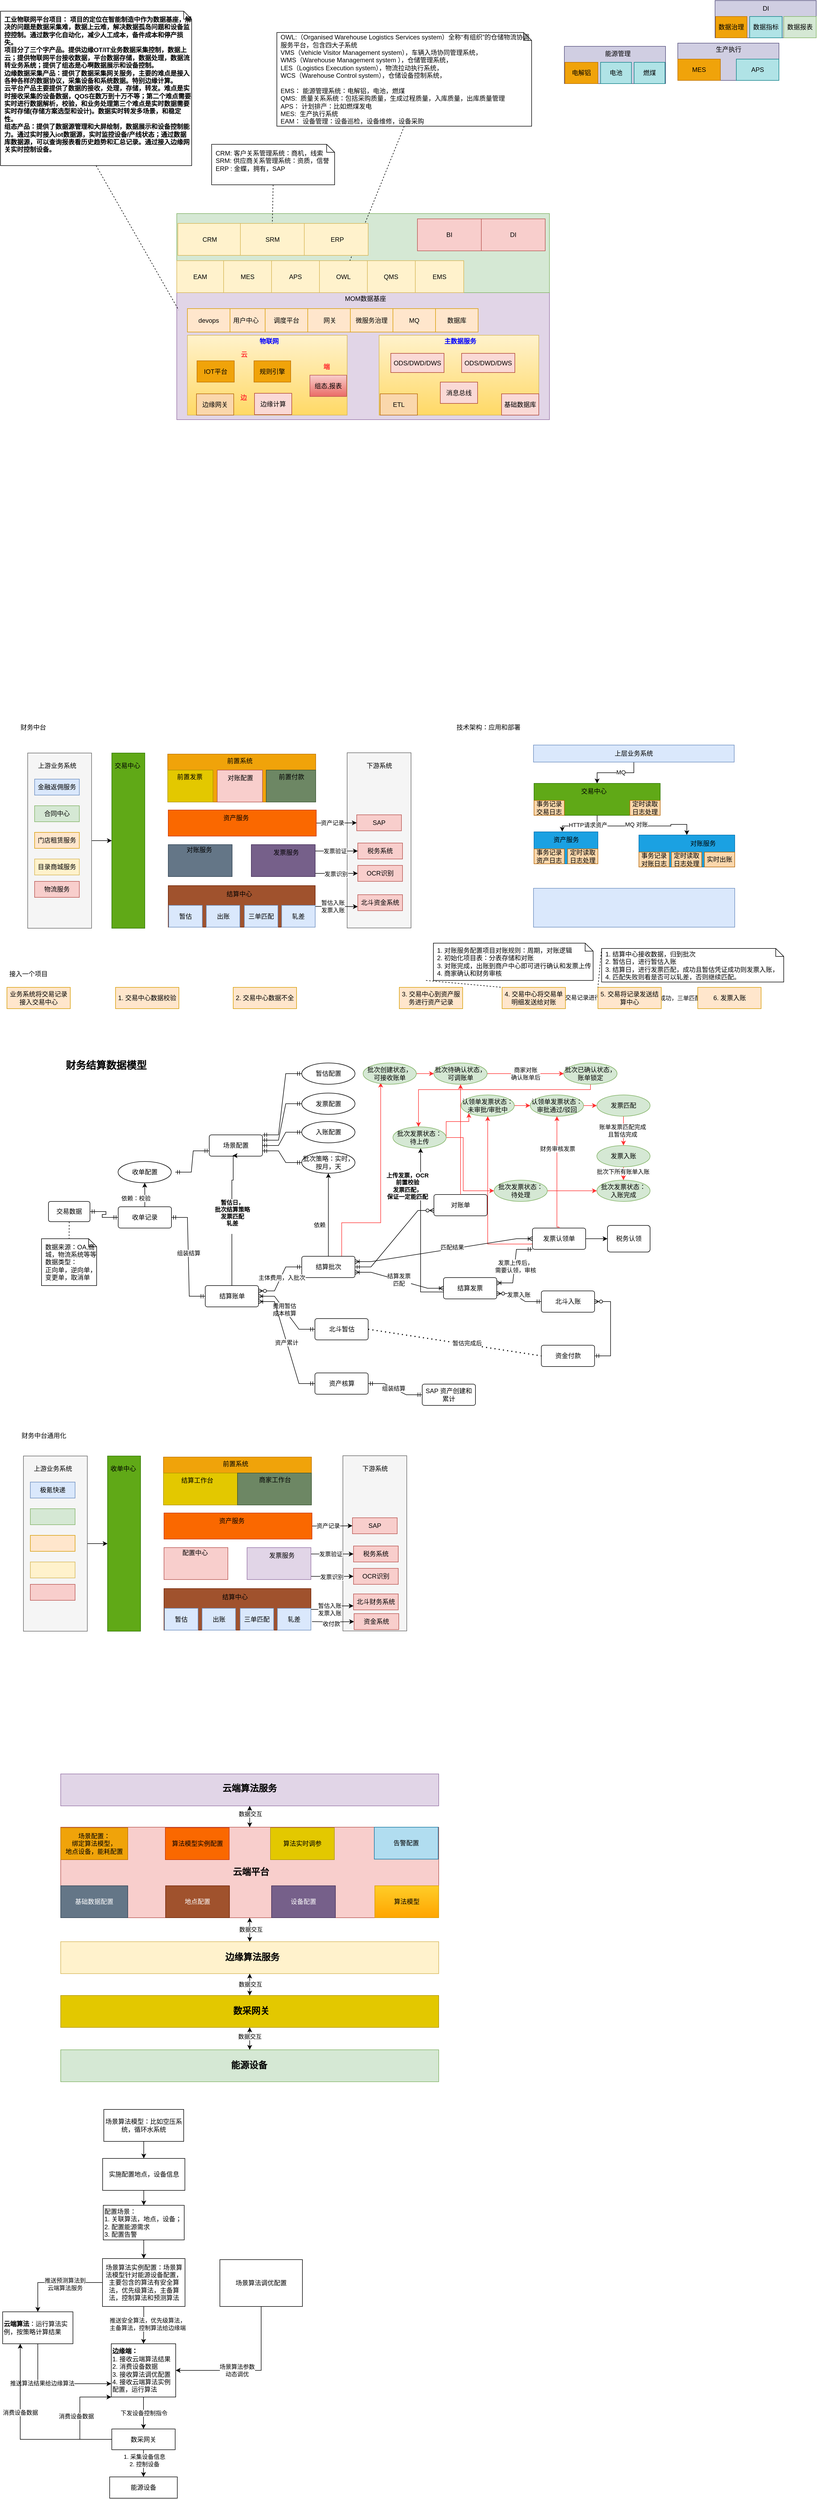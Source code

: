 <mxfile version="27.0.6">
  <diagram name="第 1 页" id="ucJ6enQ3myS1yw3ZkuCO">
    <mxGraphModel dx="946" dy="610" grid="1" gridSize="10" guides="1" tooltips="1" connect="1" arrows="1" fold="1" page="1" pageScale="1" pageWidth="827" pageHeight="1169" math="0" shadow="0">
      <root>
        <mxCell id="0" />
        <mxCell id="1" parent="0" />
        <mxCell id="1rxhkEu7ZFzacFnzr0Hv-2" value="" style="rounded=0;whiteSpace=wrap;html=1;fillColor=#f5f5f5;fontColor=#333333;strokeColor=#666666;" parent="1" vertex="1">
          <mxGeometry x="672" y="1432.5" width="120" height="329" as="geometry" />
        </mxCell>
        <mxCell id="74LUju0W-xpcsgV9gZzd-70" value="" style="rounded=0;whiteSpace=wrap;html=1;fillColor=#e1d5e7;strokeColor=#9673a6;" parent="1" vertex="1">
          <mxGeometry x="352" y="568.5" width="700" height="238.5" as="geometry" />
        </mxCell>
        <mxCell id="74LUju0W-xpcsgV9gZzd-16" value="" style="rounded=0;whiteSpace=wrap;html=1;fillColor=#fff2cc;gradientColor=#ffd966;strokeColor=#d6b656;" parent="1" vertex="1">
          <mxGeometry x="372" y="648.5" width="300" height="150" as="geometry" />
        </mxCell>
        <mxCell id="74LUju0W-xpcsgV9gZzd-17" value="&lt;b&gt;&lt;font color=&quot;#0000ff&quot;&gt;物联网&lt;/font&gt;&lt;/b&gt;" style="text;html=1;align=center;verticalAlign=middle;resizable=0;points=[];autosize=1;strokeColor=none;fillColor=none;" parent="1" vertex="1">
          <mxGeometry x="495" y="644.5" width="60" height="30" as="geometry" />
        </mxCell>
        <mxCell id="74LUju0W-xpcsgV9gZzd-18" value="" style="rounded=0;whiteSpace=wrap;html=1;fillColor=#d0cee2;strokeColor=#56517e;" parent="1" vertex="1">
          <mxGeometry x="1293" y="100" width="190" height="70" as="geometry" />
        </mxCell>
        <mxCell id="74LUju0W-xpcsgV9gZzd-19" value="生产执行" style="text;html=1;align=center;verticalAlign=middle;resizable=0;points=[];autosize=1;strokeColor=none;fillColor=none;" parent="1" vertex="1">
          <mxGeometry x="1353" y="97" width="70" height="30" as="geometry" />
        </mxCell>
        <mxCell id="74LUju0W-xpcsgV9gZzd-20" value="MES" style="rounded=0;whiteSpace=wrap;html=1;fillColor=#f0a30a;fontColor=#000000;strokeColor=#BD7000;" parent="1" vertex="1">
          <mxGeometry x="1293" y="130" width="80" height="40" as="geometry" />
        </mxCell>
        <mxCell id="74LUju0W-xpcsgV9gZzd-21" value="APS" style="rounded=0;whiteSpace=wrap;html=1;fillColor=#b0e3e6;strokeColor=#0e8088;" parent="1" vertex="1">
          <mxGeometry x="1403" y="130" width="80" height="40" as="geometry" />
        </mxCell>
        <mxCell id="74LUju0W-xpcsgV9gZzd-22" value="边缘网关" style="rounded=0;whiteSpace=wrap;html=1;fillColor=#fad7ac;strokeColor=#b46504;" parent="1" vertex="1">
          <mxGeometry x="389" y="758.5" width="70" height="40" as="geometry" />
        </mxCell>
        <mxCell id="74LUju0W-xpcsgV9gZzd-23" value="边缘计算" style="rounded=0;whiteSpace=wrap;html=1;fillColor=#fad9d5;strokeColor=#ae4132;" parent="1" vertex="1">
          <mxGeometry x="498" y="757.5" width="70" height="40" as="geometry" />
        </mxCell>
        <mxCell id="74LUju0W-xpcsgV9gZzd-24" value="IOT平台" style="rounded=0;whiteSpace=wrap;html=1;fillColor=#f0a30a;fontColor=#000000;strokeColor=#BD7000;" parent="1" vertex="1">
          <mxGeometry x="390" y="696.5" width="70" height="40" as="geometry" />
        </mxCell>
        <mxCell id="74LUju0W-xpcsgV9gZzd-25" value="规则引擎" style="rounded=0;whiteSpace=wrap;html=1;fillColor=#f0a30a;fontColor=#000000;strokeColor=#BD7000;" parent="1" vertex="1">
          <mxGeometry x="497" y="696.5" width="69" height="40" as="geometry" />
        </mxCell>
        <mxCell id="74LUju0W-xpcsgV9gZzd-26" value="组态,报表" style="rounded=0;whiteSpace=wrap;html=1;fillColor=#f8cecc;strokeColor=#b85450;gradientColor=#ea6b66;" parent="1" vertex="1">
          <mxGeometry x="602" y="723.5" width="69" height="40" as="geometry" />
        </mxCell>
        <mxCell id="74LUju0W-xpcsgV9gZzd-31" value="&lt;font color=&quot;#ff3333&quot;&gt;&lt;b&gt;云&lt;/b&gt;&lt;/font&gt;" style="text;html=1;align=center;verticalAlign=middle;resizable=0;points=[];autosize=1;strokeColor=none;fillColor=none;" parent="1" vertex="1">
          <mxGeometry x="457.5" y="669.5" width="40" height="30" as="geometry" />
        </mxCell>
        <mxCell id="74LUju0W-xpcsgV9gZzd-32" value="&lt;font color=&quot;#ff3333&quot;&gt;&lt;b&gt;边&lt;/b&gt;&lt;/font&gt;" style="text;html=1;align=center;verticalAlign=middle;resizable=0;points=[];autosize=1;strokeColor=none;fillColor=none;" parent="1" vertex="1">
          <mxGeometry x="457" y="750.5" width="40" height="30" as="geometry" />
        </mxCell>
        <mxCell id="74LUju0W-xpcsgV9gZzd-33" value="&lt;font color=&quot;#ff3333&quot;&gt;&lt;b&gt;端&lt;/b&gt;&lt;/font&gt;" style="text;html=1;align=center;verticalAlign=middle;resizable=0;points=[];autosize=1;strokeColor=none;fillColor=none;" parent="1" vertex="1">
          <mxGeometry x="613" y="692.5" width="40" height="30" as="geometry" />
        </mxCell>
        <mxCell id="74LUju0W-xpcsgV9gZzd-55" value="" style="rounded=0;whiteSpace=wrap;html=1;fillColor=#d0cee2;strokeColor=#56517e;" parent="1" vertex="1">
          <mxGeometry x="1080" y="106" width="190" height="70" as="geometry" />
        </mxCell>
        <mxCell id="74LUju0W-xpcsgV9gZzd-56" value="能源管理" style="text;html=1;align=center;verticalAlign=middle;resizable=0;points=[];autosize=1;strokeColor=none;fillColor=none;" parent="1" vertex="1">
          <mxGeometry x="1145" y="105" width="70" height="30" as="geometry" />
        </mxCell>
        <mxCell id="74LUju0W-xpcsgV9gZzd-57" value="电解铝" style="rounded=0;whiteSpace=wrap;html=1;fillColor=#f0a30a;fontColor=#000000;strokeColor=#BD7000;" parent="1" vertex="1">
          <mxGeometry x="1081" y="136" width="62" height="40" as="geometry" />
        </mxCell>
        <mxCell id="74LUju0W-xpcsgV9gZzd-58" value="电池" style="rounded=0;whiteSpace=wrap;html=1;fillColor=#b0e3e6;strokeColor=#0e8088;" parent="1" vertex="1">
          <mxGeometry x="1148" y="136" width="58" height="40" as="geometry" />
        </mxCell>
        <mxCell id="74LUju0W-xpcsgV9gZzd-59" value="" style="rounded=0;whiteSpace=wrap;html=1;fillColor=#fff2cc;gradientColor=#ffd966;strokeColor=#d6b656;" parent="1" vertex="1">
          <mxGeometry x="732" y="648.5" width="300" height="150" as="geometry" />
        </mxCell>
        <mxCell id="74LUju0W-xpcsgV9gZzd-60" value="&lt;b&gt;&lt;font color=&quot;#0000ff&quot;&gt;主数据服务&lt;/font&gt;&lt;/b&gt;" style="text;html=1;align=center;verticalAlign=middle;resizable=0;points=[];autosize=1;strokeColor=none;fillColor=none;" parent="1" vertex="1">
          <mxGeometry x="844" y="644.5" width="80" height="30" as="geometry" />
        </mxCell>
        <mxCell id="74LUju0W-xpcsgV9gZzd-61" value="ETL" style="rounded=0;whiteSpace=wrap;html=1;fillColor=#fad7ac;strokeColor=#b46504;" parent="1" vertex="1">
          <mxGeometry x="734" y="758.5" width="70" height="40" as="geometry" />
        </mxCell>
        <mxCell id="74LUju0W-xpcsgV9gZzd-62" value="基础数据库" style="rounded=0;whiteSpace=wrap;html=1;fillColor=#fad9d5;strokeColor=#ae4132;" parent="1" vertex="1">
          <mxGeometry x="962" y="758.5" width="70" height="40" as="geometry" />
        </mxCell>
        <mxCell id="74LUju0W-xpcsgV9gZzd-69" value="消息总线" style="rounded=0;whiteSpace=wrap;html=1;fillColor=#fad9d5;strokeColor=#ae4132;" parent="1" vertex="1">
          <mxGeometry x="847" y="736.5" width="70" height="40" as="geometry" />
        </mxCell>
        <mxCell id="74LUju0W-xpcsgV9gZzd-71" value="MOM数据基座" style="text;html=1;align=center;verticalAlign=middle;resizable=0;points=[];autosize=1;strokeColor=none;fillColor=none;" parent="1" vertex="1">
          <mxGeometry x="656" y="564.5" width="100" height="30" as="geometry" />
        </mxCell>
        <mxCell id="74LUju0W-xpcsgV9gZzd-73" value="ODS/DWD/DWS" style="rounded=0;whiteSpace=wrap;html=1;fillColor=#fad9d5;strokeColor=#ae4132;" parent="1" vertex="1">
          <mxGeometry x="754" y="682.5" width="100" height="36" as="geometry" />
        </mxCell>
        <mxCell id="74LUju0W-xpcsgV9gZzd-75" value="" style="rounded=0;whiteSpace=wrap;html=1;fillColor=#d0cee2;strokeColor=#56517e;" parent="1" vertex="1">
          <mxGeometry x="1363" y="20" width="190" height="70" as="geometry" />
        </mxCell>
        <mxCell id="74LUju0W-xpcsgV9gZzd-76" value="DI" style="text;html=1;align=center;verticalAlign=middle;resizable=0;points=[];autosize=1;strokeColor=none;fillColor=none;" parent="1" vertex="1">
          <mxGeometry x="1438" y="20" width="40" height="30" as="geometry" />
        </mxCell>
        <mxCell id="74LUju0W-xpcsgV9gZzd-77" value="数据治理" style="rounded=0;whiteSpace=wrap;html=1;fillColor=#f0a30a;fontColor=#000000;strokeColor=#BD7000;" parent="1" vertex="1">
          <mxGeometry x="1364" y="50" width="59" height="40" as="geometry" />
        </mxCell>
        <mxCell id="74LUju0W-xpcsgV9gZzd-78" value="数据指标" style="rounded=0;whiteSpace=wrap;html=1;fillColor=#b0e3e6;strokeColor=#0e8088;" parent="1" vertex="1">
          <mxGeometry x="1428" y="50" width="61" height="40" as="geometry" />
        </mxCell>
        <mxCell id="74LUju0W-xpcsgV9gZzd-79" value="ODS/DWD/DWS" style="rounded=0;whiteSpace=wrap;html=1;fillColor=#fad9d5;strokeColor=#ae4132;" parent="1" vertex="1">
          <mxGeometry x="887" y="682.5" width="100" height="36" as="geometry" />
        </mxCell>
        <mxCell id="YK3TF0yHfjnwqOC-v7o8-1" value="数据报表" style="rounded=0;whiteSpace=wrap;html=1;fillColor=#d5e8d4;strokeColor=#82b366;" parent="1" vertex="1">
          <mxGeometry x="1492" y="50" width="61" height="40" as="geometry" />
        </mxCell>
        <mxCell id="YK3TF0yHfjnwqOC-v7o8-11" style="edgeStyle=orthogonalEdgeStyle;rounded=0;orthogonalLoop=1;jettySize=auto;html=1;entryX=0;entryY=0.5;entryDx=0;entryDy=0;" parent="1" source="YK3TF0yHfjnwqOC-v7o8-2" target="YK3TF0yHfjnwqOC-v7o8-9" edge="1">
          <mxGeometry relative="1" as="geometry" />
        </mxCell>
        <mxCell id="YK3TF0yHfjnwqOC-v7o8-2" value="" style="rounded=0;whiteSpace=wrap;html=1;fillColor=#f5f5f5;fontColor=#333333;strokeColor=#666666;" parent="1" vertex="1">
          <mxGeometry x="72" y="1433" width="120" height="329" as="geometry" />
        </mxCell>
        <mxCell id="YK3TF0yHfjnwqOC-v7o8-3" value="财务中台" style="text;html=1;align=center;verticalAlign=middle;resizable=0;points=[];autosize=1;strokeColor=none;fillColor=none;" parent="1" vertex="1">
          <mxGeometry x="47" y="1370" width="70" height="30" as="geometry" />
        </mxCell>
        <mxCell id="YK3TF0yHfjnwqOC-v7o8-4" value="上游业务系统" style="text;html=1;align=center;verticalAlign=middle;resizable=0;points=[];autosize=1;strokeColor=none;fillColor=none;" parent="1" vertex="1">
          <mxGeometry x="77" y="1442" width="100" height="30" as="geometry" />
        </mxCell>
        <mxCell id="YK3TF0yHfjnwqOC-v7o8-5" value="金融返佣服务" style="rounded=0;whiteSpace=wrap;html=1;fillColor=#dae8fc;strokeColor=#6c8ebf;" parent="1" vertex="1">
          <mxGeometry x="85" y="1482" width="84" height="30" as="geometry" />
        </mxCell>
        <mxCell id="YK3TF0yHfjnwqOC-v7o8-6" value="合同中心" style="rounded=0;whiteSpace=wrap;html=1;fillColor=#d5e8d4;strokeColor=#82b366;" parent="1" vertex="1">
          <mxGeometry x="85" y="1532" width="84" height="30" as="geometry" />
        </mxCell>
        <mxCell id="YK3TF0yHfjnwqOC-v7o8-7" value="门店租赁服务" style="rounded=0;whiteSpace=wrap;html=1;fillColor=#ffe6cc;strokeColor=#d79b00;" parent="1" vertex="1">
          <mxGeometry x="85" y="1582" width="84" height="30" as="geometry" />
        </mxCell>
        <mxCell id="YK3TF0yHfjnwqOC-v7o8-8" value="目录商城服务" style="rounded=0;whiteSpace=wrap;html=1;fillColor=#fff2cc;strokeColor=#d6b656;" parent="1" vertex="1">
          <mxGeometry x="85" y="1632" width="84" height="30" as="geometry" />
        </mxCell>
        <mxCell id="YK3TF0yHfjnwqOC-v7o8-9" value="" style="rounded=0;whiteSpace=wrap;html=1;fillColor=#60a917;strokeColor=#2D7600;fontColor=#ffffff;" parent="1" vertex="1">
          <mxGeometry x="230" y="1433" width="62" height="329" as="geometry" />
        </mxCell>
        <mxCell id="YK3TF0yHfjnwqOC-v7o8-10" value="交易中心" style="text;html=1;align=center;verticalAlign=middle;resizable=0;points=[];autosize=1;strokeColor=none;fillColor=none;" parent="1" vertex="1">
          <mxGeometry x="224" y="1442" width="70" height="30" as="geometry" />
        </mxCell>
        <mxCell id="YK3TF0yHfjnwqOC-v7o8-12" value="物流服务" style="rounded=0;whiteSpace=wrap;html=1;fillColor=#f8cecc;strokeColor=#b85450;" parent="1" vertex="1">
          <mxGeometry x="85" y="1674" width="84" height="30" as="geometry" />
        </mxCell>
        <mxCell id="1rxhkEu7ZFzacFnzr0Hv-5" style="edgeStyle=orthogonalEdgeStyle;rounded=0;orthogonalLoop=1;jettySize=auto;html=1;entryX=0;entryY=0.5;entryDx=0;entryDy=0;" parent="1" source="YK3TF0yHfjnwqOC-v7o8-13" target="1rxhkEu7ZFzacFnzr0Hv-4" edge="1">
          <mxGeometry relative="1" as="geometry" />
        </mxCell>
        <mxCell id="1rxhkEu7ZFzacFnzr0Hv-6" value="资产记录" style="edgeLabel;html=1;align=center;verticalAlign=middle;resizable=0;points=[];" parent="1rxhkEu7ZFzacFnzr0Hv-5" vertex="1" connectable="0">
          <mxGeometry x="-0.216" y="2" relative="1" as="geometry">
            <mxPoint y="1" as="offset" />
          </mxGeometry>
        </mxCell>
        <mxCell id="YK3TF0yHfjnwqOC-v7o8-13" value="" style="rounded=0;whiteSpace=wrap;html=1;fillColor=#fa6800;fontColor=#000000;strokeColor=#C73500;" parent="1" vertex="1">
          <mxGeometry x="336" y="1540" width="278" height="49" as="geometry" />
        </mxCell>
        <mxCell id="YK3TF0yHfjnwqOC-v7o8-14" value="资产服务" style="text;html=1;align=center;verticalAlign=middle;resizable=0;points=[];autosize=1;strokeColor=none;fillColor=none;" parent="1" vertex="1">
          <mxGeometry x="428" y="1540" width="70" height="30" as="geometry" />
        </mxCell>
        <mxCell id="YK3TF0yHfjnwqOC-v7o8-15" value="" style="rounded=0;whiteSpace=wrap;html=1;fillColor=#f0a30a;fontColor=#000000;strokeColor=#BD7000;" parent="1" vertex="1">
          <mxGeometry x="335" y="1435" width="278" height="90" as="geometry" />
        </mxCell>
        <mxCell id="YK3TF0yHfjnwqOC-v7o8-16" value="前置系统" style="text;html=1;align=center;verticalAlign=middle;resizable=0;points=[];autosize=1;strokeColor=none;fillColor=none;" parent="1" vertex="1">
          <mxGeometry x="435" y="1433" width="70" height="30" as="geometry" />
        </mxCell>
        <mxCell id="1rxhkEu7ZFzacFnzr0Hv-14" style="edgeStyle=orthogonalEdgeStyle;rounded=0;orthogonalLoop=1;jettySize=auto;html=1;entryX=0;entryY=0.75;entryDx=0;entryDy=0;" parent="1" source="YK3TF0yHfjnwqOC-v7o8-17" target="1rxhkEu7ZFzacFnzr0Hv-13" edge="1">
          <mxGeometry relative="1" as="geometry" />
        </mxCell>
        <mxCell id="1rxhkEu7ZFzacFnzr0Hv-15" value="暂估入账&lt;div&gt;发票入账&lt;/div&gt;" style="edgeLabel;html=1;align=center;verticalAlign=middle;resizable=0;points=[];" parent="1rxhkEu7ZFzacFnzr0Hv-14" vertex="1" connectable="0">
          <mxGeometry x="-0.354" relative="1" as="geometry">
            <mxPoint x="7" as="offset" />
          </mxGeometry>
        </mxCell>
        <mxCell id="YK3TF0yHfjnwqOC-v7o8-17" value="" style="rounded=0;whiteSpace=wrap;html=1;fillColor=#a0522d;fontColor=#ffffff;strokeColor=#6D1F00;" parent="1" vertex="1">
          <mxGeometry x="336" y="1682" width="276" height="78" as="geometry" />
        </mxCell>
        <mxCell id="YK3TF0yHfjnwqOC-v7o8-18" value="" style="rounded=0;whiteSpace=wrap;html=1;fillColor=#e3c800;fontColor=#000000;strokeColor=#B09500;" parent="1" vertex="1">
          <mxGeometry x="335" y="1465" width="85" height="60" as="geometry" />
        </mxCell>
        <mxCell id="YK3TF0yHfjnwqOC-v7o8-19" value="前置发票" style="text;html=1;align=center;verticalAlign=middle;resizable=0;points=[];autosize=1;strokeColor=none;fillColor=none;" parent="1" vertex="1">
          <mxGeometry x="341" y="1463" width="70" height="30" as="geometry" />
        </mxCell>
        <mxCell id="YK3TF0yHfjnwqOC-v7o8-20" value="" style="rounded=0;whiteSpace=wrap;html=1;fillColor=#6d8764;fontColor=#ffffff;strokeColor=#3A5431;" parent="1" vertex="1">
          <mxGeometry x="520" y="1465" width="93" height="60" as="geometry" />
        </mxCell>
        <mxCell id="YK3TF0yHfjnwqOC-v7o8-21" value="前置付款" style="text;html=1;align=center;verticalAlign=middle;resizable=0;points=[];autosize=1;strokeColor=none;fillColor=none;" parent="1" vertex="1">
          <mxGeometry x="532" y="1463" width="70" height="30" as="geometry" />
        </mxCell>
        <mxCell id="YK3TF0yHfjnwqOC-v7o8-22" value="" style="rounded=0;whiteSpace=wrap;html=1;fillColor=#647687;fontColor=#ffffff;strokeColor=#314354;" parent="1" vertex="1">
          <mxGeometry x="336" y="1605" width="120" height="60" as="geometry" />
        </mxCell>
        <mxCell id="YK3TF0yHfjnwqOC-v7o8-23" value="对账服务" style="text;html=1;align=center;verticalAlign=middle;resizable=0;points=[];autosize=1;strokeColor=none;fillColor=none;" parent="1" vertex="1">
          <mxGeometry x="359" y="1600" width="70" height="30" as="geometry" />
        </mxCell>
        <mxCell id="1rxhkEu7ZFzacFnzr0Hv-8" style="edgeStyle=orthogonalEdgeStyle;rounded=0;orthogonalLoop=1;jettySize=auto;html=1;entryX=0;entryY=0.5;entryDx=0;entryDy=0;" parent="1" source="YK3TF0yHfjnwqOC-v7o8-24" target="1rxhkEu7ZFzacFnzr0Hv-7" edge="1">
          <mxGeometry relative="1" as="geometry">
            <Array as="points">
              <mxPoint x="630" y="1617" />
              <mxPoint x="630" y="1617" />
            </Array>
          </mxGeometry>
        </mxCell>
        <mxCell id="1rxhkEu7ZFzacFnzr0Hv-9" value="发票验证" style="edgeLabel;html=1;align=center;verticalAlign=middle;resizable=0;points=[];" parent="1rxhkEu7ZFzacFnzr0Hv-8" vertex="1" connectable="0">
          <mxGeometry x="0.05" relative="1" as="geometry">
            <mxPoint x="-5" as="offset" />
          </mxGeometry>
        </mxCell>
        <mxCell id="1rxhkEu7ZFzacFnzr0Hv-11" style="edgeStyle=orthogonalEdgeStyle;rounded=0;orthogonalLoop=1;jettySize=auto;html=1;entryX=0;entryY=0.5;entryDx=0;entryDy=0;" parent="1" source="YK3TF0yHfjnwqOC-v7o8-24" target="1rxhkEu7ZFzacFnzr0Hv-10" edge="1">
          <mxGeometry relative="1" as="geometry">
            <Array as="points">
              <mxPoint x="630" y="1659" />
              <mxPoint x="630" y="1659" />
            </Array>
          </mxGeometry>
        </mxCell>
        <mxCell id="1rxhkEu7ZFzacFnzr0Hv-12" value="发票识别" style="edgeLabel;html=1;align=center;verticalAlign=middle;resizable=0;points=[];" parent="1rxhkEu7ZFzacFnzr0Hv-11" vertex="1" connectable="0">
          <mxGeometry x="0.1" y="-1" relative="1" as="geometry">
            <mxPoint x="-5" as="offset" />
          </mxGeometry>
        </mxCell>
        <mxCell id="YK3TF0yHfjnwqOC-v7o8-24" value="" style="rounded=0;whiteSpace=wrap;html=1;fillColor=#76608a;fontColor=#ffffff;strokeColor=#432D57;" parent="1" vertex="1">
          <mxGeometry x="492" y="1605" width="120" height="60" as="geometry" />
        </mxCell>
        <mxCell id="YK3TF0yHfjnwqOC-v7o8-25" value="发票服务" style="text;html=1;align=center;verticalAlign=middle;resizable=0;points=[];autosize=1;strokeColor=none;fillColor=none;" parent="1" vertex="1">
          <mxGeometry x="522" y="1605" width="70" height="30" as="geometry" />
        </mxCell>
        <mxCell id="YK3TF0yHfjnwqOC-v7o8-26" value="结算中心" style="text;html=1;align=center;verticalAlign=middle;resizable=0;points=[];autosize=1;strokeColor=none;fillColor=none;" parent="1" vertex="1">
          <mxGeometry x="434" y="1683" width="70" height="30" as="geometry" />
        </mxCell>
        <mxCell id="deLBg8jlPW3kkQXr_3VO-2" value="用户中心" style="rounded=0;whiteSpace=wrap;html=1;fillColor=#ffe6cc;strokeColor=#d79b00;" parent="1" vertex="1">
          <mxGeometry x="442" y="598.5" width="80" height="44" as="geometry" />
        </mxCell>
        <mxCell id="deLBg8jlPW3kkQXr_3VO-3" value="燃煤" style="rounded=0;whiteSpace=wrap;html=1;fillColor=#b0e3e6;strokeColor=#0e8088;" parent="1" vertex="1">
          <mxGeometry x="1211" y="136" width="58" height="40" as="geometry" />
        </mxCell>
        <mxCell id="deLBg8jlPW3kkQXr_3VO-4" value="调度平台" style="rounded=0;whiteSpace=wrap;html=1;fillColor=#ffe6cc;strokeColor=#d79b00;" parent="1" vertex="1">
          <mxGeometry x="518" y="598.5" width="80" height="44" as="geometry" />
        </mxCell>
        <mxCell id="deLBg8jlPW3kkQXr_3VO-5" value="&amp;nbsp;网关" style="rounded=0;whiteSpace=wrap;html=1;fillColor=#ffe6cc;strokeColor=#d79b00;" parent="1" vertex="1">
          <mxGeometry x="598" y="598.5" width="80" height="44" as="geometry" />
        </mxCell>
        <mxCell id="deLBg8jlPW3kkQXr_3VO-6" value="MQ" style="rounded=0;whiteSpace=wrap;html=1;fillColor=#ffe6cc;strokeColor=#d79b00;" parent="1" vertex="1">
          <mxGeometry x="758" y="598.5" width="80" height="44" as="geometry" />
        </mxCell>
        <mxCell id="deLBg8jlPW3kkQXr_3VO-7" value="devops" style="rounded=0;whiteSpace=wrap;html=1;fillColor=#ffe6cc;strokeColor=#d79b00;" parent="1" vertex="1">
          <mxGeometry x="372" y="598.5" width="80" height="44" as="geometry" />
        </mxCell>
        <mxCell id="deLBg8jlPW3kkQXr_3VO-8" value="数据库" style="rounded=0;whiteSpace=wrap;html=1;fillColor=#ffe6cc;strokeColor=#d79b00;" parent="1" vertex="1">
          <mxGeometry x="838" y="598.5" width="80" height="44" as="geometry" />
        </mxCell>
        <mxCell id="deLBg8jlPW3kkQXr_3VO-9" value="微服务治理" style="rounded=0;whiteSpace=wrap;html=1;fillColor=#ffe6cc;strokeColor=#d79b00;" parent="1" vertex="1">
          <mxGeometry x="678" y="598.5" width="80" height="44" as="geometry" />
        </mxCell>
        <mxCell id="deLBg8jlPW3kkQXr_3VO-10" value="" style="rounded=0;whiteSpace=wrap;html=1;fillColor=#d5e8d4;strokeColor=#82b366;" parent="1" vertex="1">
          <mxGeometry x="352" y="420" width="700" height="148.5" as="geometry" />
        </mxCell>
        <mxCell id="deLBg8jlPW3kkQXr_3VO-11" value="&lt;span style=&quot;text-wrap: nowrap;&quot;&gt;EAM&lt;/span&gt;" style="rounded=0;whiteSpace=wrap;html=1;fillColor=#fff2cc;strokeColor=#d6b656;" parent="1" vertex="1">
          <mxGeometry x="352" y="508.5" width="88" height="60" as="geometry" />
        </mxCell>
        <mxCell id="deLBg8jlPW3kkQXr_3VO-14" value="&lt;span style=&quot;text-wrap: nowrap;&quot;&gt;QMS&lt;/span&gt;" style="rounded=0;whiteSpace=wrap;html=1;fillColor=#fff2cc;strokeColor=#d6b656;" parent="1" vertex="1">
          <mxGeometry x="709" y="508.5" width="91" height="60" as="geometry" />
        </mxCell>
        <mxCell id="deLBg8jlPW3kkQXr_3VO-16" value="&lt;span style=&quot;text-wrap: nowrap;&quot;&gt;MES&lt;/span&gt;" style="rounded=0;whiteSpace=wrap;html=1;fillColor=#fff2cc;strokeColor=#d6b656;" parent="1" vertex="1">
          <mxGeometry x="440" y="508.5" width="90" height="60" as="geometry" />
        </mxCell>
        <mxCell id="deLBg8jlPW3kkQXr_3VO-18" value="&lt;span style=&quot;text-wrap: nowrap;&quot;&gt;APS&lt;/span&gt;" style="rounded=0;whiteSpace=wrap;html=1;fillColor=#fff2cc;strokeColor=#d6b656;" parent="1" vertex="1">
          <mxGeometry x="530" y="508.5" width="90" height="60" as="geometry" />
        </mxCell>
        <mxCell id="deLBg8jlPW3kkQXr_3VO-20" value="&lt;span style=&quot;text-wrap: nowrap;&quot;&gt;OWL&lt;/span&gt;" style="rounded=0;whiteSpace=wrap;html=1;fillColor=#fff2cc;strokeColor=#d6b656;" parent="1" vertex="1">
          <mxGeometry x="620" y="508.5" width="90" height="60" as="geometry" />
        </mxCell>
        <mxCell id="deLBg8jlPW3kkQXr_3VO-22" value="OWL:（Organised Warehouse Logistics Services system）全称“有组织”的仓储物流协调服务平台，包含四大子系统&#xa;VMS（Vehicle Visitor Management system），车辆入场协同管理系统，&#xa;WMS（Warehouse Management system ），仓储管理系统，&#xa;LES（Logistics Execution system），物流拉动执行系统，&#xa;WCS（Warehouse Control system），仓储设备控制系统，&#xa;&#xa;EMS： 能源管理系统：电解铝，电池，燃煤&#xa;QMS:  质量关系系统：包括采购质量，生成过程质量，入库质量，出库质量管理&#xa;APS： 计划排产：比如燃煤发电&#xa;MES:  生产执行系统&#xa;EAM： 设备管理：设备巡检，设备维修，设备采购" style="shape=note;size=15;spacingLeft=5;align=left;whiteSpace=wrap;" parent="1" vertex="1">
          <mxGeometry x="540" y="80" width="478.5" height="176" as="geometry" />
        </mxCell>
        <mxCell id="deLBg8jlPW3kkQXr_3VO-23" value="" style="edgeStyle=none;html=1;endArrow=none;rounded=0;labelBackgroundColor=none;dashed=1;exitX=0.5;exitY=1;exitDx=0;exitDy=0;exitPerimeter=0;" parent="1" source="deLBg8jlPW3kkQXr_3VO-22" target="deLBg8jlPW3kkQXr_3VO-20" edge="1">
          <mxGeometry relative="1" as="geometry">
            <mxPoint x="1172" y="518.5" as="targetPoint" />
            <mxPoint x="1483" y="478.5" as="sourcePoint" />
          </mxGeometry>
        </mxCell>
        <mxCell id="AOYH0ofomih47d9FnGEl-1" value="CRM" style="rounded=0;whiteSpace=wrap;html=1;fillColor=#fff2cc;strokeColor=#d6b656;" parent="1" vertex="1">
          <mxGeometry x="354" y="438.5" width="120" height="60" as="geometry" />
        </mxCell>
        <mxCell id="AOYH0ofomih47d9FnGEl-2" value="SRM" style="rounded=0;whiteSpace=wrap;html=1;fillColor=#fff2cc;strokeColor=#d6b656;" parent="1" vertex="1">
          <mxGeometry x="471.5" y="438.5" width="120" height="60" as="geometry" />
        </mxCell>
        <mxCell id="AOYH0ofomih47d9FnGEl-3" value="" style="rounded=0;whiteSpace=wrap;html=1;fillColor=#fff2cc;strokeColor=#d6b656;" parent="1" vertex="1">
          <mxGeometry x="591.5" y="438.5" width="120" height="60" as="geometry" />
        </mxCell>
        <mxCell id="AOYH0ofomih47d9FnGEl-4" value="ERP" style="text;html=1;align=center;verticalAlign=middle;resizable=0;points=[];autosize=1;strokeColor=none;fillColor=none;" parent="1" vertex="1">
          <mxGeometry x="628" y="453.5" width="50" height="30" as="geometry" />
        </mxCell>
        <mxCell id="AOYH0ofomih47d9FnGEl-7" value="工业物联网平台项目： 项目的定位在智能制造中作为数据基座，解决的问题是数据采集难，数据上云难，解决数据孤岛问题和设备监控控制。通过数字化自动化，减少人工成本，备件成本和停产损失。&#xa;项目分了三个字产品。提供边缘OT/IT业务数据采集控制，数据上云；提供物联网平台接收数据，平台数据存储，数据处理，数据流转业务系统；提供了组态是心啊数据展示和设备控制。&#xa;边缘数据采集产品：提供了数据采集网关服务，主要的难点是接入各种各样的数据协议，采集设备和系统数据。特别边缘计算。&#xa;云平台产品主要提供了数据的接收，处理，存储，转发。难点是实时接收采集的设备数据，QOS在数万到十万不等；第二个难点需要实时进行数据解析，校验，和业务处理第三个难点是实时数据需要实时存储(存储方案选型和设计)。数据实时转发多场景，和稳定性。&#xa;组态产品：提供了数据源管理和大屏绘制，数据展示和设备控制能力。通过实时接入iot数据源，实时监控设备/产线状态；通过数据库数据源，可以查询报表看历史趋势和汇总记录。通过接入边缘网关实时控制设备。&#xa;" style="shape=note;size=15;spacingLeft=5;align=left;whiteSpace=wrap;fontStyle=1" parent="1" vertex="1">
          <mxGeometry x="21" y="40" width="359" height="290" as="geometry" />
        </mxCell>
        <mxCell id="AOYH0ofomih47d9FnGEl-8" value="CRM: 客户关系管理系统：商机，线索&#xa;SRM: 供应商关系管理系统：资质，信誉&#xa;ERP : 金蝶，拥有，SAP&#xa;" style="shape=note;size=15;spacingLeft=5;align=left;whiteSpace=wrap;" parent="1" vertex="1">
          <mxGeometry x="417.5" y="290" width="231" height="76" as="geometry" />
        </mxCell>
        <mxCell id="AOYH0ofomih47d9FnGEl-9" value="" style="edgeStyle=none;html=1;endArrow=none;rounded=0;labelBackgroundColor=none;dashed=1;exitX=0.5;exitY=1;entryX=0.5;entryY=0;entryDx=0;entryDy=0;" parent="1" source="AOYH0ofomih47d9FnGEl-8" target="AOYH0ofomih47d9FnGEl-2" edge="1">
          <mxGeometry relative="1" as="geometry">
            <mxPoint x="120" y="615" as="targetPoint" />
          </mxGeometry>
        </mxCell>
        <mxCell id="AOYH0ofomih47d9FnGEl-10" value="BI" style="rounded=0;whiteSpace=wrap;html=1;fillColor=#f8cecc;strokeColor=#b85450;" parent="1" vertex="1">
          <mxGeometry x="804" y="430" width="120" height="60" as="geometry" />
        </mxCell>
        <mxCell id="2Ufif9IzzFKeSmk-fhTN-1" value="&lt;span style=&quot;text-wrap: nowrap;&quot;&gt;EMS&lt;/span&gt;" style="rounded=0;whiteSpace=wrap;html=1;fillColor=#fff2cc;strokeColor=#d6b656;" parent="1" vertex="1">
          <mxGeometry x="800" y="508.5" width="91" height="60" as="geometry" />
        </mxCell>
        <mxCell id="2Ufif9IzzFKeSmk-fhTN-2" value="" style="edgeStyle=none;html=1;endArrow=none;rounded=0;labelBackgroundColor=none;dashed=1;exitX=0.5;exitY=1;entryX=0.005;entryY=0.137;entryDx=0;entryDy=0;exitDx=0;exitDy=0;exitPerimeter=0;entryPerimeter=0;" parent="1" source="AOYH0ofomih47d9FnGEl-7" target="74LUju0W-xpcsgV9gZzd-70" edge="1">
          <mxGeometry relative="1" as="geometry">
            <mxPoint x="169" y="736.5" as="targetPoint" />
            <mxPoint x="231" y="394.5" as="sourcePoint" />
          </mxGeometry>
        </mxCell>
        <mxCell id="2Ufif9IzzFKeSmk-fhTN-3" value="DI" style="rounded=0;whiteSpace=wrap;html=1;fillColor=#f8cecc;strokeColor=#b85450;" parent="1" vertex="1">
          <mxGeometry x="924" y="430" width="120" height="60" as="geometry" />
        </mxCell>
        <mxCell id="1rxhkEu7ZFzacFnzr0Hv-3" value="下游系统" style="text;html=1;align=center;verticalAlign=middle;resizable=0;points=[];autosize=1;strokeColor=none;fillColor=none;" parent="1" vertex="1">
          <mxGeometry x="697" y="1442" width="70" height="30" as="geometry" />
        </mxCell>
        <mxCell id="1rxhkEu7ZFzacFnzr0Hv-4" value="SAP" style="rounded=0;whiteSpace=wrap;html=1;fillColor=#f8cecc;strokeColor=#b85450;" parent="1" vertex="1">
          <mxGeometry x="690" y="1549" width="84" height="30" as="geometry" />
        </mxCell>
        <mxCell id="1rxhkEu7ZFzacFnzr0Hv-7" value="税务系统" style="rounded=0;whiteSpace=wrap;html=1;fillColor=#f8cecc;strokeColor=#b85450;" parent="1" vertex="1">
          <mxGeometry x="692" y="1602" width="84" height="30" as="geometry" />
        </mxCell>
        <mxCell id="1rxhkEu7ZFzacFnzr0Hv-10" value="OCR识别" style="rounded=0;whiteSpace=wrap;html=1;fillColor=#f8cecc;strokeColor=#b85450;" parent="1" vertex="1">
          <mxGeometry x="692" y="1644" width="84" height="30" as="geometry" />
        </mxCell>
        <mxCell id="1rxhkEu7ZFzacFnzr0Hv-13" value="北斗资金系统" style="rounded=0;whiteSpace=wrap;html=1;fillColor=#f8cecc;strokeColor=#b85450;" parent="1" vertex="1">
          <mxGeometry x="692" y="1699" width="84" height="30" as="geometry" />
        </mxCell>
        <mxCell id="1rxhkEu7ZFzacFnzr0Hv-16" value="" style="rounded=0;whiteSpace=wrap;html=1;fillColor=#f8cecc;strokeColor=#b85450;" parent="1" vertex="1">
          <mxGeometry x="428" y="1465" width="85" height="60" as="geometry" />
        </mxCell>
        <mxCell id="1rxhkEu7ZFzacFnzr0Hv-17" value="对账配置" style="text;html=1;align=center;verticalAlign=middle;resizable=0;points=[];autosize=1;strokeColor=none;fillColor=none;" parent="1" vertex="1">
          <mxGeometry x="435.5" y="1465" width="70" height="30" as="geometry" />
        </mxCell>
        <mxCell id="1rxhkEu7ZFzacFnzr0Hv-20" value="暂估" style="rounded=0;whiteSpace=wrap;html=1;fillColor=#dae8fc;strokeColor=#6c8ebf;" parent="1" vertex="1">
          <mxGeometry x="337" y="1719" width="63" height="41" as="geometry" />
        </mxCell>
        <mxCell id="1rxhkEu7ZFzacFnzr0Hv-21" value="出账" style="rounded=0;whiteSpace=wrap;html=1;fillColor=#dae8fc;strokeColor=#6c8ebf;" parent="1" vertex="1">
          <mxGeometry x="407.5" y="1719" width="63" height="41" as="geometry" />
        </mxCell>
        <mxCell id="1rxhkEu7ZFzacFnzr0Hv-22" value="三单匹配" style="rounded=0;whiteSpace=wrap;html=1;fillColor=#dae8fc;strokeColor=#6c8ebf;" parent="1" vertex="1">
          <mxGeometry x="479" y="1719" width="63" height="41" as="geometry" />
        </mxCell>
        <mxCell id="1rxhkEu7ZFzacFnzr0Hv-23" value="轧差" style="rounded=0;whiteSpace=wrap;html=1;fillColor=#dae8fc;strokeColor=#6c8ebf;" parent="1" vertex="1">
          <mxGeometry x="549" y="1719" width="63" height="41" as="geometry" />
        </mxCell>
        <mxCell id="1rxhkEu7ZFzacFnzr0Hv-24" value="接入一个项目" style="text;html=1;align=center;verticalAlign=middle;resizable=0;points=[];autosize=1;strokeColor=none;fillColor=none;" parent="1" vertex="1">
          <mxGeometry x="23" y="1833" width="100" height="30" as="geometry" />
        </mxCell>
        <mxCell id="1rxhkEu7ZFzacFnzr0Hv-25" value="业务系统将交易记录接入交易中心" style="rounded=0;whiteSpace=wrap;html=1;fillColor=#ffe6cc;strokeColor=#d79b00;" parent="1" vertex="1">
          <mxGeometry x="33" y="1873" width="119" height="40" as="geometry" />
        </mxCell>
        <mxCell id="1rxhkEu7ZFzacFnzr0Hv-29" value="1. 交易中心数据校验" style="rounded=0;whiteSpace=wrap;html=1;fillColor=#ffe6cc;strokeColor=#d79b00;" parent="1" vertex="1">
          <mxGeometry x="237" y="1873" width="119" height="40" as="geometry" />
        </mxCell>
        <mxCell id="1rxhkEu7ZFzacFnzr0Hv-33" value="3. 交易中心到资产服务进行资产记录" style="rounded=0;whiteSpace=wrap;html=1;fillColor=#ffe6cc;strokeColor=#d79b00;" parent="1" vertex="1">
          <mxGeometry x="770" y="1873" width="119" height="40" as="geometry" />
        </mxCell>
        <mxCell id="1rxhkEu7ZFzacFnzr0Hv-42" value="" style="edgeStyle=orthogonalEdgeStyle;rounded=0;orthogonalLoop=1;jettySize=auto;html=1;" parent="1" source="1rxhkEu7ZFzacFnzr0Hv-36" target="1rxhkEu7ZFzacFnzr0Hv-41" edge="1">
          <mxGeometry relative="1" as="geometry" />
        </mxCell>
        <mxCell id="1rxhkEu7ZFzacFnzr0Hv-43" value="5. 交易记录进行结算" style="edgeLabel;html=1;align=center;verticalAlign=middle;resizable=0;points=[];" parent="1rxhkEu7ZFzacFnzr0Hv-42" vertex="1" connectable="0">
          <mxGeometry x="0.2" y="1" relative="1" as="geometry">
            <mxPoint as="offset" />
          </mxGeometry>
        </mxCell>
        <mxCell id="1rxhkEu7ZFzacFnzr0Hv-36" value="4. 交易中心将交易单明细发送给对账" style="rounded=0;whiteSpace=wrap;html=1;fillColor=#ffe6cc;strokeColor=#d79b00;" parent="1" vertex="1">
          <mxGeometry x="963" y="1873" width="119" height="40" as="geometry" />
        </mxCell>
        <mxCell id="1rxhkEu7ZFzacFnzr0Hv-39" value="1. 对账服务配置项目对账规则：周期，对账逻辑&#xa;2. 初始化项目表：分表存储和对账&#xa;3. 对账完成，出账到商户中心即可进行确认和发票上传&#xa;4. 商家确认和财务审核" style="shape=note;size=15;spacingLeft=5;align=left;whiteSpace=wrap;" parent="1" vertex="1">
          <mxGeometry x="834" y="1790" width="300" height="70" as="geometry" />
        </mxCell>
        <mxCell id="1rxhkEu7ZFzacFnzr0Hv-40" value="" style="edgeStyle=none;html=1;endArrow=none;rounded=0;labelBackgroundColor=none;dashed=1;exitX=0;exitY=1;entryX=0;entryY=0;entryDx=0;entryDy=0;exitDx=0;exitDy=0;exitPerimeter=0;" parent="1" target="1rxhkEu7ZFzacFnzr0Hv-36" edge="1">
          <mxGeometry relative="1" as="geometry">
            <mxPoint x="313" y="2203" as="targetPoint" />
            <mxPoint x="820" y="1860" as="sourcePoint" />
          </mxGeometry>
        </mxCell>
        <mxCell id="1rxhkEu7ZFzacFnzr0Hv-48" value="暂估成功，三单匹配完成" style="edgeStyle=orthogonalEdgeStyle;rounded=0;orthogonalLoop=1;jettySize=auto;html=1;" parent="1" source="1rxhkEu7ZFzacFnzr0Hv-41" target="1rxhkEu7ZFzacFnzr0Hv-47" edge="1">
          <mxGeometry relative="1" as="geometry" />
        </mxCell>
        <mxCell id="1rxhkEu7ZFzacFnzr0Hv-41" value="5. 交易将记录发送结算中心" style="rounded=0;whiteSpace=wrap;html=1;fillColor=#ffe6cc;strokeColor=#d79b00;" parent="1" vertex="1">
          <mxGeometry x="1143" y="1873" width="119" height="40" as="geometry" />
        </mxCell>
        <mxCell id="1rxhkEu7ZFzacFnzr0Hv-44" value="1. 结算中心接收数据，归到批次&#xa;2. 暂估日，进行暂估入账&#xa;3. 结算日，进行发票匹配，成功且暂估凭证成功则发票入账，&#xa;4. 匹配失败则看是否可以轧差，否则继续匹配。" style="shape=note;size=15;spacingLeft=5;align=left;whiteSpace=wrap;" parent="1" vertex="1">
          <mxGeometry x="1150" y="1800" width="342" height="63" as="geometry" />
        </mxCell>
        <mxCell id="1rxhkEu7ZFzacFnzr0Hv-45" value="" style="edgeStyle=none;html=1;endArrow=none;rounded=0;labelBackgroundColor=none;dashed=1;exitX=0;exitY=0;entryX=0;entryY=0;entryDx=0;entryDy=0;exitDx=0;exitDy=0;exitPerimeter=0;" parent="1" source="1rxhkEu7ZFzacFnzr0Hv-44" target="1rxhkEu7ZFzacFnzr0Hv-41" edge="1">
          <mxGeometry relative="1" as="geometry">
            <mxPoint x="289" y="2313" as="targetPoint" />
          </mxGeometry>
        </mxCell>
        <mxCell id="1rxhkEu7ZFzacFnzr0Hv-47" value="6. 发票入账" style="rounded=0;whiteSpace=wrap;html=1;fillColor=#ffe6cc;strokeColor=#d79b00;" parent="1" vertex="1">
          <mxGeometry x="1330.5" y="1873" width="119" height="40" as="geometry" />
        </mxCell>
        <mxCell id="1rxhkEu7ZFzacFnzr0Hv-49" value="" style="rounded=0;whiteSpace=wrap;html=1;fillColor=#f5f5f5;fontColor=#333333;strokeColor=#666666;" parent="1" vertex="1">
          <mxGeometry x="664" y="2752.5" width="120" height="329" as="geometry" />
        </mxCell>
        <mxCell id="1rxhkEu7ZFzacFnzr0Hv-50" style="edgeStyle=orthogonalEdgeStyle;rounded=0;orthogonalLoop=1;jettySize=auto;html=1;entryX=0;entryY=0.5;entryDx=0;entryDy=0;" parent="1" source="1rxhkEu7ZFzacFnzr0Hv-51" target="1rxhkEu7ZFzacFnzr0Hv-58" edge="1">
          <mxGeometry relative="1" as="geometry" />
        </mxCell>
        <mxCell id="1rxhkEu7ZFzacFnzr0Hv-51" value="" style="rounded=0;whiteSpace=wrap;html=1;fillColor=#f5f5f5;fontColor=#333333;strokeColor=#666666;" parent="1" vertex="1">
          <mxGeometry x="64" y="2753" width="120" height="329" as="geometry" />
        </mxCell>
        <mxCell id="1rxhkEu7ZFzacFnzr0Hv-52" value="财务中台通用化" style="text;html=1;align=center;verticalAlign=middle;resizable=0;points=[];autosize=1;strokeColor=none;fillColor=none;" parent="1" vertex="1">
          <mxGeometry x="47" y="2700" width="110" height="30" as="geometry" />
        </mxCell>
        <mxCell id="1rxhkEu7ZFzacFnzr0Hv-53" value="上游业务系统" style="text;html=1;align=center;verticalAlign=middle;resizable=0;points=[];autosize=1;strokeColor=none;fillColor=none;" parent="1" vertex="1">
          <mxGeometry x="69" y="2762" width="100" height="30" as="geometry" />
        </mxCell>
        <mxCell id="1rxhkEu7ZFzacFnzr0Hv-54" value="极氪快递" style="rounded=0;whiteSpace=wrap;html=1;fillColor=#dae8fc;strokeColor=#6c8ebf;" parent="1" vertex="1">
          <mxGeometry x="77" y="2802" width="84" height="30" as="geometry" />
        </mxCell>
        <mxCell id="1rxhkEu7ZFzacFnzr0Hv-55" value="" style="rounded=0;whiteSpace=wrap;html=1;fillColor=#d5e8d4;strokeColor=#82b366;" parent="1" vertex="1">
          <mxGeometry x="77" y="2852" width="84" height="30" as="geometry" />
        </mxCell>
        <mxCell id="1rxhkEu7ZFzacFnzr0Hv-56" value="" style="rounded=0;whiteSpace=wrap;html=1;fillColor=#ffe6cc;strokeColor=#d79b00;" parent="1" vertex="1">
          <mxGeometry x="77" y="2902" width="84" height="30" as="geometry" />
        </mxCell>
        <mxCell id="1rxhkEu7ZFzacFnzr0Hv-57" value="" style="rounded=0;whiteSpace=wrap;html=1;fillColor=#fff2cc;strokeColor=#d6b656;" parent="1" vertex="1">
          <mxGeometry x="77" y="2952" width="84" height="30" as="geometry" />
        </mxCell>
        <mxCell id="1rxhkEu7ZFzacFnzr0Hv-58" value="" style="rounded=0;whiteSpace=wrap;html=1;fillColor=#60a917;strokeColor=#2D7600;fontColor=#ffffff;" parent="1" vertex="1">
          <mxGeometry x="222" y="2753" width="62" height="329" as="geometry" />
        </mxCell>
        <mxCell id="1rxhkEu7ZFzacFnzr0Hv-59" value="收单中心" style="text;html=1;align=center;verticalAlign=middle;resizable=0;points=[];autosize=1;strokeColor=none;fillColor=none;" parent="1" vertex="1">
          <mxGeometry x="216" y="2762" width="70" height="30" as="geometry" />
        </mxCell>
        <mxCell id="1rxhkEu7ZFzacFnzr0Hv-60" value="" style="rounded=0;whiteSpace=wrap;html=1;fillColor=#f8cecc;strokeColor=#b85450;" parent="1" vertex="1">
          <mxGeometry x="77" y="2994" width="84" height="30" as="geometry" />
        </mxCell>
        <mxCell id="1rxhkEu7ZFzacFnzr0Hv-61" style="edgeStyle=orthogonalEdgeStyle;rounded=0;orthogonalLoop=1;jettySize=auto;html=1;entryX=0;entryY=0.5;entryDx=0;entryDy=0;" parent="1" source="1rxhkEu7ZFzacFnzr0Hv-63" target="1rxhkEu7ZFzacFnzr0Hv-84" edge="1">
          <mxGeometry relative="1" as="geometry" />
        </mxCell>
        <mxCell id="1rxhkEu7ZFzacFnzr0Hv-62" value="资产记录" style="edgeLabel;html=1;align=center;verticalAlign=middle;resizable=0;points=[];" parent="1rxhkEu7ZFzacFnzr0Hv-61" vertex="1" connectable="0">
          <mxGeometry x="-0.216" y="2" relative="1" as="geometry">
            <mxPoint y="1" as="offset" />
          </mxGeometry>
        </mxCell>
        <mxCell id="1rxhkEu7ZFzacFnzr0Hv-63" value="" style="rounded=0;whiteSpace=wrap;html=1;fillColor=#fa6800;fontColor=#000000;strokeColor=#C73500;" parent="1" vertex="1">
          <mxGeometry x="328" y="2860" width="278" height="49" as="geometry" />
        </mxCell>
        <mxCell id="1rxhkEu7ZFzacFnzr0Hv-64" value="资产服务" style="text;html=1;align=center;verticalAlign=middle;resizable=0;points=[];autosize=1;strokeColor=none;fillColor=none;" parent="1" vertex="1">
          <mxGeometry x="420" y="2860" width="70" height="30" as="geometry" />
        </mxCell>
        <mxCell id="1rxhkEu7ZFzacFnzr0Hv-65" value="" style="rounded=0;whiteSpace=wrap;html=1;fillColor=#f0a30a;fontColor=#000000;strokeColor=#BD7000;" parent="1" vertex="1">
          <mxGeometry x="327" y="2755" width="278" height="90" as="geometry" />
        </mxCell>
        <mxCell id="1rxhkEu7ZFzacFnzr0Hv-66" value="前置系统" style="text;html=1;align=center;verticalAlign=middle;resizable=0;points=[];autosize=1;strokeColor=none;fillColor=none;" parent="1" vertex="1">
          <mxGeometry x="427" y="2753" width="70" height="30" as="geometry" />
        </mxCell>
        <mxCell id="1rxhkEu7ZFzacFnzr0Hv-67" style="edgeStyle=orthogonalEdgeStyle;rounded=0;orthogonalLoop=1;jettySize=auto;html=1;entryX=0;entryY=0.75;entryDx=0;entryDy=0;" parent="1" source="1rxhkEu7ZFzacFnzr0Hv-69" target="1rxhkEu7ZFzacFnzr0Hv-87" edge="1">
          <mxGeometry relative="1" as="geometry" />
        </mxCell>
        <mxCell id="1rxhkEu7ZFzacFnzr0Hv-68" value="暂估入账&lt;div&gt;发票入账&lt;/div&gt;" style="edgeLabel;html=1;align=center;verticalAlign=middle;resizable=0;points=[];" parent="1rxhkEu7ZFzacFnzr0Hv-67" vertex="1" connectable="0">
          <mxGeometry x="-0.354" relative="1" as="geometry">
            <mxPoint x="7" as="offset" />
          </mxGeometry>
        </mxCell>
        <mxCell id="1rxhkEu7ZFzacFnzr0Hv-120" style="edgeStyle=orthogonalEdgeStyle;rounded=0;orthogonalLoop=1;jettySize=auto;html=1;entryX=0;entryY=0.5;entryDx=0;entryDy=0;" parent="1" target="1rxhkEu7ZFzacFnzr0Hv-119" edge="1">
          <mxGeometry relative="1" as="geometry">
            <mxPoint x="606" y="3064" as="sourcePoint" />
          </mxGeometry>
        </mxCell>
        <mxCell id="1rxhkEu7ZFzacFnzr0Hv-121" value="收付款" style="edgeLabel;html=1;align=center;verticalAlign=middle;resizable=0;points=[];" parent="1rxhkEu7ZFzacFnzr0Hv-120" vertex="1" connectable="0">
          <mxGeometry x="-0.093" y="-3" relative="1" as="geometry">
            <mxPoint as="offset" />
          </mxGeometry>
        </mxCell>
        <mxCell id="1rxhkEu7ZFzacFnzr0Hv-69" value="" style="rounded=0;whiteSpace=wrap;html=1;fillColor=#a0522d;fontColor=#ffffff;strokeColor=#6D1F00;" parent="1" vertex="1">
          <mxGeometry x="328" y="3002" width="276" height="78" as="geometry" />
        </mxCell>
        <mxCell id="1rxhkEu7ZFzacFnzr0Hv-70" value="" style="rounded=0;whiteSpace=wrap;html=1;fillColor=#e3c800;fontColor=#000000;strokeColor=#B09500;" parent="1" vertex="1">
          <mxGeometry x="327" y="2785" width="139" height="60" as="geometry" />
        </mxCell>
        <mxCell id="1rxhkEu7ZFzacFnzr0Hv-71" value="结算&lt;span style=&quot;background-color: initial;&quot;&gt;工作台&lt;/span&gt;" style="text;html=1;align=center;verticalAlign=middle;resizable=0;points=[];autosize=1;strokeColor=none;fillColor=none;" parent="1" vertex="1">
          <mxGeometry x="349.5" y="2784" width="80" height="30" as="geometry" />
        </mxCell>
        <mxCell id="1rxhkEu7ZFzacFnzr0Hv-72" value="" style="rounded=0;whiteSpace=wrap;html=1;fillColor=#6d8764;fontColor=#ffffff;strokeColor=#3A5431;" parent="1" vertex="1">
          <mxGeometry x="466" y="2785" width="139" height="60" as="geometry" />
        </mxCell>
        <mxCell id="1rxhkEu7ZFzacFnzr0Hv-73" value="商家工作台" style="text;html=1;align=center;verticalAlign=middle;resizable=0;points=[];autosize=1;strokeColor=none;fillColor=none;" parent="1" vertex="1">
          <mxGeometry x="496" y="2783" width="80" height="30" as="geometry" />
        </mxCell>
        <mxCell id="1rxhkEu7ZFzacFnzr0Hv-74" value="" style="rounded=0;whiteSpace=wrap;html=1;fillColor=#f8cecc;strokeColor=#b85450;" parent="1" vertex="1">
          <mxGeometry x="328" y="2925" width="120" height="60" as="geometry" />
        </mxCell>
        <mxCell id="1rxhkEu7ZFzacFnzr0Hv-75" value="配置中心" style="text;html=1;align=center;verticalAlign=middle;resizable=0;points=[];autosize=1;strokeColor=none;fillColor=none;" parent="1" vertex="1">
          <mxGeometry x="351" y="2920" width="70" height="30" as="geometry" />
        </mxCell>
        <mxCell id="1rxhkEu7ZFzacFnzr0Hv-76" style="edgeStyle=orthogonalEdgeStyle;rounded=0;orthogonalLoop=1;jettySize=auto;html=1;entryX=0;entryY=0.5;entryDx=0;entryDy=0;" parent="1" source="1rxhkEu7ZFzacFnzr0Hv-80" target="1rxhkEu7ZFzacFnzr0Hv-85" edge="1">
          <mxGeometry relative="1" as="geometry">
            <Array as="points">
              <mxPoint x="622" y="2937" />
              <mxPoint x="622" y="2937" />
            </Array>
          </mxGeometry>
        </mxCell>
        <mxCell id="1rxhkEu7ZFzacFnzr0Hv-77" value="发票验证" style="edgeLabel;html=1;align=center;verticalAlign=middle;resizable=0;points=[];" parent="1rxhkEu7ZFzacFnzr0Hv-76" vertex="1" connectable="0">
          <mxGeometry x="0.05" relative="1" as="geometry">
            <mxPoint x="-5" as="offset" />
          </mxGeometry>
        </mxCell>
        <mxCell id="1rxhkEu7ZFzacFnzr0Hv-78" style="edgeStyle=orthogonalEdgeStyle;rounded=0;orthogonalLoop=1;jettySize=auto;html=1;entryX=0;entryY=0.5;entryDx=0;entryDy=0;" parent="1" source="1rxhkEu7ZFzacFnzr0Hv-80" target="1rxhkEu7ZFzacFnzr0Hv-86" edge="1">
          <mxGeometry relative="1" as="geometry">
            <Array as="points">
              <mxPoint x="622" y="2979" />
              <mxPoint x="622" y="2979" />
            </Array>
          </mxGeometry>
        </mxCell>
        <mxCell id="1rxhkEu7ZFzacFnzr0Hv-79" value="发票识别" style="edgeLabel;html=1;align=center;verticalAlign=middle;resizable=0;points=[];" parent="1rxhkEu7ZFzacFnzr0Hv-78" vertex="1" connectable="0">
          <mxGeometry x="0.1" y="-1" relative="1" as="geometry">
            <mxPoint x="-5" as="offset" />
          </mxGeometry>
        </mxCell>
        <mxCell id="1rxhkEu7ZFzacFnzr0Hv-80" value="" style="rounded=0;whiteSpace=wrap;html=1;fillColor=#e1d5e7;strokeColor=#9673a6;" parent="1" vertex="1">
          <mxGeometry x="484" y="2925" width="120" height="60" as="geometry" />
        </mxCell>
        <mxCell id="1rxhkEu7ZFzacFnzr0Hv-81" value="发票服务" style="text;html=1;align=center;verticalAlign=middle;resizable=0;points=[];autosize=1;strokeColor=none;fillColor=none;" parent="1" vertex="1">
          <mxGeometry x="514" y="2925" width="70" height="30" as="geometry" />
        </mxCell>
        <mxCell id="1rxhkEu7ZFzacFnzr0Hv-82" value="结算中心" style="text;html=1;align=center;verticalAlign=middle;resizable=0;points=[];autosize=1;strokeColor=none;fillColor=none;" parent="1" vertex="1">
          <mxGeometry x="426" y="3003" width="70" height="30" as="geometry" />
        </mxCell>
        <mxCell id="1rxhkEu7ZFzacFnzr0Hv-83" value="下游系统" style="text;html=1;align=center;verticalAlign=middle;resizable=0;points=[];autosize=1;strokeColor=none;fillColor=none;" parent="1" vertex="1">
          <mxGeometry x="689" y="2762" width="70" height="30" as="geometry" />
        </mxCell>
        <mxCell id="1rxhkEu7ZFzacFnzr0Hv-84" value="SAP" style="rounded=0;whiteSpace=wrap;html=1;fillColor=#f8cecc;strokeColor=#b85450;" parent="1" vertex="1">
          <mxGeometry x="682" y="2869" width="84" height="30" as="geometry" />
        </mxCell>
        <mxCell id="1rxhkEu7ZFzacFnzr0Hv-85" value="税务系统" style="rounded=0;whiteSpace=wrap;html=1;fillColor=#f8cecc;strokeColor=#b85450;" parent="1" vertex="1">
          <mxGeometry x="684" y="2922" width="84" height="30" as="geometry" />
        </mxCell>
        <mxCell id="1rxhkEu7ZFzacFnzr0Hv-86" value="OCR识别" style="rounded=0;whiteSpace=wrap;html=1;fillColor=#f8cecc;strokeColor=#b85450;" parent="1" vertex="1">
          <mxGeometry x="684" y="2964" width="84" height="30" as="geometry" />
        </mxCell>
        <mxCell id="1rxhkEu7ZFzacFnzr0Hv-87" value="北斗财务系统" style="rounded=0;whiteSpace=wrap;html=1;fillColor=#f8cecc;strokeColor=#b85450;" parent="1" vertex="1">
          <mxGeometry x="684" y="3012" width="84" height="30" as="geometry" />
        </mxCell>
        <mxCell id="1rxhkEu7ZFzacFnzr0Hv-90" value="暂估" style="rounded=0;whiteSpace=wrap;html=1;fillColor=#dae8fc;strokeColor=#6c8ebf;" parent="1" vertex="1">
          <mxGeometry x="329" y="3039" width="63" height="41" as="geometry" />
        </mxCell>
        <mxCell id="1rxhkEu7ZFzacFnzr0Hv-91" value="出账" style="rounded=0;whiteSpace=wrap;html=1;fillColor=#dae8fc;strokeColor=#6c8ebf;" parent="1" vertex="1">
          <mxGeometry x="399.5" y="3039" width="63" height="41" as="geometry" />
        </mxCell>
        <mxCell id="1rxhkEu7ZFzacFnzr0Hv-92" value="三单匹配" style="rounded=0;whiteSpace=wrap;html=1;fillColor=#dae8fc;strokeColor=#6c8ebf;" parent="1" vertex="1">
          <mxGeometry x="471" y="3039" width="63" height="41" as="geometry" />
        </mxCell>
        <mxCell id="1rxhkEu7ZFzacFnzr0Hv-93" value="轧差" style="rounded=0;whiteSpace=wrap;html=1;fillColor=#dae8fc;strokeColor=#6c8ebf;" parent="1" vertex="1">
          <mxGeometry x="541" y="3039" width="63" height="41" as="geometry" />
        </mxCell>
        <mxCell id="1rxhkEu7ZFzacFnzr0Hv-97" style="edgeStyle=orthogonalEdgeStyle;rounded=0;orthogonalLoop=1;jettySize=auto;html=1;entryX=0.5;entryY=0;entryDx=0;entryDy=0;" parent="1" source="1rxhkEu7ZFzacFnzr0Hv-95" target="1rxhkEu7ZFzacFnzr0Hv-96" edge="1">
          <mxGeometry relative="1" as="geometry" />
        </mxCell>
        <mxCell id="1rxhkEu7ZFzacFnzr0Hv-98" value="MQ" style="edgeLabel;html=1;align=center;verticalAlign=middle;resizable=0;points=[];" parent="1rxhkEu7ZFzacFnzr0Hv-97" vertex="1" connectable="0">
          <mxGeometry x="-0.175" y="-1" relative="1" as="geometry">
            <mxPoint as="offset" />
          </mxGeometry>
        </mxCell>
        <mxCell id="1rxhkEu7ZFzacFnzr0Hv-95" value="上层业务系统" style="rounded=0;whiteSpace=wrap;html=1;fillColor=#dae8fc;strokeColor=#6c8ebf;" parent="1" vertex="1">
          <mxGeometry x="1022" y="1418" width="377" height="32" as="geometry" />
        </mxCell>
        <mxCell id="1rxhkEu7ZFzacFnzr0Hv-115" style="edgeStyle=orthogonalEdgeStyle;rounded=0;orthogonalLoop=1;jettySize=auto;html=1;" parent="1" source="1rxhkEu7ZFzacFnzr0Hv-96" target="1rxhkEu7ZFzacFnzr0Hv-109" edge="1">
          <mxGeometry relative="1" as="geometry" />
        </mxCell>
        <mxCell id="1rxhkEu7ZFzacFnzr0Hv-116" value="MQ 对账" style="edgeLabel;html=1;align=center;verticalAlign=middle;resizable=0;points=[];" parent="1rxhkEu7ZFzacFnzr0Hv-115" vertex="1" connectable="0">
          <mxGeometry x="-0.128" y="4" relative="1" as="geometry">
            <mxPoint x="1" y="1" as="offset" />
          </mxGeometry>
        </mxCell>
        <mxCell id="1rxhkEu7ZFzacFnzr0Hv-96" value="" style="rounded=0;whiteSpace=wrap;html=1;fillColor=#60a917;fontColor=#ffffff;strokeColor=#2D7600;" parent="1" vertex="1">
          <mxGeometry x="1023" y="1490" width="237" height="60" as="geometry" />
        </mxCell>
        <mxCell id="1rxhkEu7ZFzacFnzr0Hv-99" value="交易中心" style="text;html=1;align=center;verticalAlign=middle;resizable=0;points=[];autosize=1;strokeColor=none;fillColor=none;" parent="1" vertex="1">
          <mxGeometry x="1100" y="1490" width="70" height="30" as="geometry" />
        </mxCell>
        <mxCell id="1rxhkEu7ZFzacFnzr0Hv-100" value="事务记录交易日志" style="rounded=0;whiteSpace=wrap;html=1;fillColor=#fad7ac;strokeColor=#b46504;" parent="1" vertex="1">
          <mxGeometry x="1023" y="1522" width="57" height="28" as="geometry" />
        </mxCell>
        <mxCell id="1rxhkEu7ZFzacFnzr0Hv-101" value="定时读取日志处理" style="rounded=0;whiteSpace=wrap;html=1;fillColor=#fad7ac;strokeColor=#b46504;" parent="1" vertex="1">
          <mxGeometry x="1203" y="1522" width="57" height="28" as="geometry" />
        </mxCell>
        <mxCell id="1rxhkEu7ZFzacFnzr0Hv-103" value="" style="rounded=0;whiteSpace=wrap;html=1;fillColor=#1ba1e2;fontColor=#ffffff;strokeColor=#006EAF;" parent="1" vertex="1">
          <mxGeometry x="1023" y="1581" width="120" height="60" as="geometry" />
        </mxCell>
        <mxCell id="1rxhkEu7ZFzacFnzr0Hv-104" style="edgeStyle=orthogonalEdgeStyle;rounded=0;orthogonalLoop=1;jettySize=auto;html=1;entryX=0.442;entryY=-0.008;entryDx=0;entryDy=0;entryPerimeter=0;" parent="1" source="1rxhkEu7ZFzacFnzr0Hv-96" target="1rxhkEu7ZFzacFnzr0Hv-103" edge="1">
          <mxGeometry relative="1" as="geometry" />
        </mxCell>
        <mxCell id="1rxhkEu7ZFzacFnzr0Hv-105" value="HTTP请求资产" style="edgeLabel;html=1;align=center;verticalAlign=middle;resizable=0;points=[];" parent="1rxhkEu7ZFzacFnzr0Hv-104" vertex="1" connectable="0">
          <mxGeometry x="-0.201" y="-2" relative="1" as="geometry">
            <mxPoint x="1" as="offset" />
          </mxGeometry>
        </mxCell>
        <mxCell id="1rxhkEu7ZFzacFnzr0Hv-106" value="资产服务" style="text;html=1;align=center;verticalAlign=middle;resizable=0;points=[];autosize=1;strokeColor=none;fillColor=none;" parent="1" vertex="1">
          <mxGeometry x="1048" y="1581" width="70" height="30" as="geometry" />
        </mxCell>
        <mxCell id="1rxhkEu7ZFzacFnzr0Hv-107" value="事务记录资产日志" style="rounded=0;whiteSpace=wrap;html=1;fillColor=#fad7ac;strokeColor=#b46504;" parent="1" vertex="1">
          <mxGeometry x="1023" y="1613" width="57" height="28" as="geometry" />
        </mxCell>
        <mxCell id="1rxhkEu7ZFzacFnzr0Hv-108" value="定时读取日志处理" style="rounded=0;whiteSpace=wrap;html=1;fillColor=#fad7ac;strokeColor=#b46504;" parent="1" vertex="1">
          <mxGeometry x="1086" y="1613" width="57" height="28" as="geometry" />
        </mxCell>
        <mxCell id="1rxhkEu7ZFzacFnzr0Hv-109" value="" style="rounded=0;whiteSpace=wrap;html=1;fillColor=#1ba1e2;fontColor=#ffffff;strokeColor=#006EAF;" parent="1" vertex="1">
          <mxGeometry x="1220" y="1587" width="180" height="60" as="geometry" />
        </mxCell>
        <mxCell id="1rxhkEu7ZFzacFnzr0Hv-110" value="对账服务" style="text;html=1;align=center;verticalAlign=middle;resizable=0;points=[];autosize=1;strokeColor=none;fillColor=none;" parent="1" vertex="1">
          <mxGeometry x="1305" y="1588" width="70" height="30" as="geometry" />
        </mxCell>
        <mxCell id="1rxhkEu7ZFzacFnzr0Hv-111" value="事务记录对账日志" style="rounded=0;whiteSpace=wrap;html=1;fillColor=#fad7ac;strokeColor=#b46504;" parent="1" vertex="1">
          <mxGeometry x="1220" y="1619" width="57" height="28" as="geometry" />
        </mxCell>
        <mxCell id="1rxhkEu7ZFzacFnzr0Hv-112" value="定时读取日志处理" style="rounded=0;whiteSpace=wrap;html=1;fillColor=#fad7ac;strokeColor=#b46504;" parent="1" vertex="1">
          <mxGeometry x="1281" y="1619" width="57" height="28" as="geometry" />
        </mxCell>
        <mxCell id="1rxhkEu7ZFzacFnzr0Hv-117" value="实时出账" style="rounded=0;whiteSpace=wrap;html=1;fillColor=#fad7ac;strokeColor=#b46504;" parent="1" vertex="1">
          <mxGeometry x="1343" y="1619" width="57" height="28" as="geometry" />
        </mxCell>
        <mxCell id="1rxhkEu7ZFzacFnzr0Hv-118" value="" style="rounded=0;whiteSpace=wrap;html=1;fillColor=#dae8fc;strokeColor=#6c8ebf;" parent="1" vertex="1">
          <mxGeometry x="1022" y="1687" width="378" height="73" as="geometry" />
        </mxCell>
        <mxCell id="1rxhkEu7ZFzacFnzr0Hv-119" value="资金系统" style="rounded=0;whiteSpace=wrap;html=1;fillColor=#f8cecc;strokeColor=#b85450;" parent="1" vertex="1">
          <mxGeometry x="685" y="3049" width="84" height="30" as="geometry" />
        </mxCell>
        <mxCell id="1rxhkEu7ZFzacFnzr0Hv-122" value="技术架构：应用和部署" style="text;html=1;align=center;verticalAlign=middle;resizable=0;points=[];autosize=1;strokeColor=none;fillColor=none;" parent="1" vertex="1">
          <mxGeometry x="867" y="1370" width="140" height="30" as="geometry" />
        </mxCell>
        <mxCell id="2Y6LYs-xL131XB1OZBOB-19" style="edgeStyle=orthogonalEdgeStyle;rounded=0;orthogonalLoop=1;jettySize=auto;html=1;entryX=0.5;entryY=1;entryDx=0;entryDy=0;" parent="1" source="2Y6LYs-xL131XB1OZBOB-6" target="2Y6LYs-xL131XB1OZBOB-17" edge="1">
          <mxGeometry relative="1" as="geometry" />
        </mxCell>
        <mxCell id="2Y6LYs-xL131XB1OZBOB-20" value="依赖：校验" style="edgeLabel;html=1;align=center;verticalAlign=middle;resizable=0;points=[];" parent="2Y6LYs-xL131XB1OZBOB-19" vertex="1" connectable="0">
          <mxGeometry x="-0.283" y="2" relative="1" as="geometry">
            <mxPoint x="-15" as="offset" />
          </mxGeometry>
        </mxCell>
        <mxCell id="2Y6LYs-xL131XB1OZBOB-6" value="收单记录" style="rounded=1;arcSize=10;whiteSpace=wrap;html=1;align=center;" parent="1" vertex="1">
          <mxGeometry x="242" y="2285" width="100" height="40" as="geometry" />
        </mxCell>
        <mxCell id="2Y6LYs-xL131XB1OZBOB-7" value="场景配置" style="rounded=1;arcSize=10;whiteSpace=wrap;html=1;align=center;" parent="1" vertex="1">
          <mxGeometry x="413" y="2150" width="100" height="40" as="geometry" />
        </mxCell>
        <mxCell id="2Y6LYs-xL131XB1OZBOB-8" value="批次策略：实时，按月，天" style="ellipse;whiteSpace=wrap;html=1;align=center;" parent="1" vertex="1">
          <mxGeometry x="586.75" y="2182" width="100" height="40" as="geometry" />
        </mxCell>
        <mxCell id="2Y6LYs-xL131XB1OZBOB-11" value="" style="edgeStyle=entityRelationEdgeStyle;fontSize=12;html=1;endArrow=ERmandOne;startArrow=ERmandOne;rounded=0;exitX=0;exitY=0.5;exitDx=0;exitDy=0;entryX=1;entryY=0.75;entryDx=0;entryDy=0;" parent="1" source="2Y6LYs-xL131XB1OZBOB-8" target="2Y6LYs-xL131XB1OZBOB-7" edge="1">
          <mxGeometry width="100" height="100" relative="1" as="geometry">
            <mxPoint x="504.75" y="2305" as="sourcePoint" />
            <mxPoint x="524.75" y="2125" as="targetPoint" />
            <Array as="points">
              <mxPoint x="464.75" y="2105" />
              <mxPoint x="544.75" y="2175" />
              <mxPoint x="474.75" y="2165" />
              <mxPoint x="544.75" y="2185" />
              <mxPoint x="471.75" y="2105" />
              <mxPoint x="474.75" y="2155" />
              <mxPoint x="454.75" y="2115" />
              <mxPoint x="454.75" y="2115" />
            </Array>
          </mxGeometry>
        </mxCell>
        <mxCell id="2Y6LYs-xL131XB1OZBOB-13" value="入账配置" style="ellipse;whiteSpace=wrap;html=1;align=center;" parent="1" vertex="1">
          <mxGeometry x="586.75" y="2125" width="100" height="40" as="geometry" />
        </mxCell>
        <mxCell id="2Y6LYs-xL131XB1OZBOB-15" value="发票配置" style="ellipse;whiteSpace=wrap;html=1;align=center;" parent="1" vertex="1">
          <mxGeometry x="586.75" y="2071.5" width="100" height="40" as="geometry" />
        </mxCell>
        <mxCell id="2Y6LYs-xL131XB1OZBOB-16" value="" style="edgeStyle=entityRelationEdgeStyle;fontSize=12;html=1;endArrow=ERmandOne;startArrow=ERmandOne;rounded=0;entryX=1;entryY=0.25;entryDx=0;entryDy=0;" parent="1" source="2Y6LYs-xL131XB1OZBOB-15" target="2Y6LYs-xL131XB1OZBOB-7" edge="1">
          <mxGeometry width="100" height="100" relative="1" as="geometry">
            <mxPoint x="367.75" y="2105" as="sourcePoint" />
            <mxPoint x="431.75" y="2125" as="targetPoint" />
            <Array as="points">
              <mxPoint x="484.75" y="2125" />
              <mxPoint x="491.75" y="2125" />
              <mxPoint x="474.75" y="2135" />
              <mxPoint x="414.75" y="2125" />
              <mxPoint x="474.75" y="2135" />
              <mxPoint x="414.75" y="2145" />
              <mxPoint x="404.75" y="2145" />
            </Array>
          </mxGeometry>
        </mxCell>
        <mxCell id="2Y6LYs-xL131XB1OZBOB-17" value="收单配置" style="ellipse;whiteSpace=wrap;html=1;align=center;" parent="1" vertex="1">
          <mxGeometry x="241.75" y="2200" width="100" height="40" as="geometry" />
        </mxCell>
        <mxCell id="2Y6LYs-xL131XB1OZBOB-18" value="" style="edgeStyle=entityRelationEdgeStyle;fontSize=12;html=1;endArrow=ERmandOne;startArrow=ERmandOne;rounded=0;entryX=0;entryY=0.75;entryDx=0;entryDy=0;exitX=1;exitY=0.5;exitDx=0;exitDy=0;" parent="1" target="2Y6LYs-xL131XB1OZBOB-7" edge="1">
          <mxGeometry width="100" height="100" relative="1" as="geometry">
            <mxPoint x="349.25" y="2220" as="sourcePoint" />
            <mxPoint x="469.25" y="2135" as="targetPoint" />
            <Array as="points">
              <mxPoint x="492.25" y="2135" />
              <mxPoint x="499.25" y="2135" />
              <mxPoint x="452.25" y="2155" />
              <mxPoint x="482.25" y="2145" />
              <mxPoint x="422.25" y="2135" />
              <mxPoint x="482.25" y="2145" />
              <mxPoint x="422.25" y="2155" />
              <mxPoint x="412.25" y="2155" />
            </Array>
          </mxGeometry>
        </mxCell>
        <mxCell id="2Y6LYs-xL131XB1OZBOB-21" value="结算账单" style="rounded=1;arcSize=10;whiteSpace=wrap;html=1;align=center;" parent="1" vertex="1">
          <mxGeometry x="405.5" y="2433" width="100" height="40" as="geometry" />
        </mxCell>
        <mxCell id="2Y6LYs-xL131XB1OZBOB-24" value="" style="edgeStyle=entityRelationEdgeStyle;fontSize=12;html=1;endArrow=ERmandOne;startArrow=ERmandOne;rounded=0;entryX=0;entryY=0.5;entryDx=0;entryDy=0;exitX=1;exitY=0.5;exitDx=0;exitDy=0;" parent="1" source="2Y6LYs-xL131XB1OZBOB-6" target="2Y6LYs-xL131XB1OZBOB-21" edge="1">
          <mxGeometry width="100" height="100" relative="1" as="geometry">
            <mxPoint x="404.75" y="2455" as="sourcePoint" />
            <mxPoint x="504.75" y="2355" as="targetPoint" />
            <Array as="points">
              <mxPoint x="440" y="2345" />
              <mxPoint x="370" y="2345" />
              <mxPoint x="440" y="2345" />
            </Array>
          </mxGeometry>
        </mxCell>
        <mxCell id="2Y6LYs-xL131XB1OZBOB-25" value="组装结算" style="edgeLabel;html=1;align=center;verticalAlign=middle;resizable=0;points=[];" parent="2Y6LYs-xL131XB1OZBOB-24" vertex="1" connectable="0">
          <mxGeometry x="-0.067" relative="1" as="geometry">
            <mxPoint as="offset" />
          </mxGeometry>
        </mxCell>
        <mxCell id="2Y6LYs-xL131XB1OZBOB-28" value="" style="edgeStyle=entityRelationEdgeStyle;fontSize=12;html=1;endArrow=ERmandOne;startArrow=ERmandOne;rounded=0;entryX=0;entryY=0.5;entryDx=0;entryDy=0;exitX=1;exitY=0.5;exitDx=0;exitDy=0;" parent="1" source="2Y6LYs-xL131XB1OZBOB-7" target="2Y6LYs-xL131XB1OZBOB-13" edge="1">
          <mxGeometry width="100" height="100" relative="1" as="geometry">
            <mxPoint x="444.75" y="2285" as="sourcePoint" />
            <mxPoint x="544.75" y="2185" as="targetPoint" />
          </mxGeometry>
        </mxCell>
        <mxCell id="4xMNJJ__uCd0R0q6_8F8-47" style="edgeStyle=orthogonalEdgeStyle;rounded=0;orthogonalLoop=1;jettySize=auto;html=1;entryX=0.33;entryY=0.925;entryDx=0;entryDy=0;entryPerimeter=0;exitX=0.75;exitY=0;exitDx=0;exitDy=0;strokeColor=#FF3333;" parent="1" source="2Y6LYs-xL131XB1OZBOB-29" target="4xMNJJ__uCd0R0q6_8F8-46" edge="1">
          <mxGeometry relative="1" as="geometry">
            <Array as="points">
              <mxPoint x="662" y="2315" />
              <mxPoint x="735" y="2315" />
            </Array>
          </mxGeometry>
        </mxCell>
        <mxCell id="2Y6LYs-xL131XB1OZBOB-29" value="结算批次" style="rounded=1;arcSize=10;whiteSpace=wrap;html=1;align=center;" parent="1" vertex="1">
          <mxGeometry x="586.75" y="2378" width="100" height="40" as="geometry" />
        </mxCell>
        <mxCell id="2Y6LYs-xL131XB1OZBOB-30" value="" style="edgeStyle=entityRelationEdgeStyle;fontSize=12;html=1;endArrow=ERzeroToMany;startArrow=ERmandOne;rounded=0;exitX=0;exitY=0.5;exitDx=0;exitDy=0;entryX=1;entryY=0.25;entryDx=0;entryDy=0;" parent="1" source="2Y6LYs-xL131XB1OZBOB-29" target="2Y6LYs-xL131XB1OZBOB-21" edge="1">
          <mxGeometry width="100" height="100" relative="1" as="geometry">
            <mxPoint x="674.75" y="2455" as="sourcePoint" />
            <mxPoint x="774.75" y="2355" as="targetPoint" />
          </mxGeometry>
        </mxCell>
        <mxCell id="2Y6LYs-xL131XB1OZBOB-33" value="主体费用，入批次" style="edgeLabel;html=1;align=center;verticalAlign=middle;resizable=0;points=[];" parent="2Y6LYs-xL131XB1OZBOB-30" vertex="1" connectable="0">
          <mxGeometry x="-0.069" y="1" relative="1" as="geometry">
            <mxPoint as="offset" />
          </mxGeometry>
        </mxCell>
        <mxCell id="2Y6LYs-xL131XB1OZBOB-31" style="edgeStyle=orthogonalEdgeStyle;rounded=0;orthogonalLoop=1;jettySize=auto;html=1;entryX=0.5;entryY=1;entryDx=0;entryDy=0;exitX=0.5;exitY=0;exitDx=0;exitDy=0;" parent="1" source="2Y6LYs-xL131XB1OZBOB-29" target="2Y6LYs-xL131XB1OZBOB-8" edge="1">
          <mxGeometry relative="1" as="geometry">
            <mxPoint x="750.25" y="2294.52" as="sourcePoint" />
            <mxPoint x="673.25" y="2239.52" as="targetPoint" />
          </mxGeometry>
        </mxCell>
        <mxCell id="2Y6LYs-xL131XB1OZBOB-32" value="依赖" style="edgeLabel;html=1;align=center;verticalAlign=middle;resizable=0;points=[];" parent="2Y6LYs-xL131XB1OZBOB-31" vertex="1" connectable="0">
          <mxGeometry x="-0.283" y="2" relative="1" as="geometry">
            <mxPoint x="-15" y="-3" as="offset" />
          </mxGeometry>
        </mxCell>
        <mxCell id="2Y6LYs-xL131XB1OZBOB-34" value="北斗暂估" style="rounded=1;arcSize=10;whiteSpace=wrap;html=1;align=center;" parent="1" vertex="1">
          <mxGeometry x="611.5" y="2495" width="100" height="40" as="geometry" />
        </mxCell>
        <mxCell id="2Y6LYs-xL131XB1OZBOB-36" value="暂估配置" style="ellipse;whiteSpace=wrap;html=1;align=center;" parent="1" vertex="1">
          <mxGeometry x="586.75" y="2015" width="100" height="40" as="geometry" />
        </mxCell>
        <mxCell id="2Y6LYs-xL131XB1OZBOB-38" value="" style="edgeStyle=entityRelationEdgeStyle;fontSize=12;html=1;endArrow=ERmandOne;startArrow=ERmandOne;rounded=0;entryX=0;entryY=0.5;entryDx=0;entryDy=0;exitX=1;exitY=0;exitDx=0;exitDy=0;" parent="1" source="2Y6LYs-xL131XB1OZBOB-7" target="2Y6LYs-xL131XB1OZBOB-36" edge="1">
          <mxGeometry width="100" height="100" relative="1" as="geometry">
            <mxPoint x="454.75" y="2285" as="sourcePoint" />
            <mxPoint x="554.75" y="2185" as="targetPoint" />
          </mxGeometry>
        </mxCell>
        <mxCell id="2Y6LYs-xL131XB1OZBOB-39" value="" style="edgeStyle=entityRelationEdgeStyle;fontSize=12;html=1;endArrow=ERoneToMany;startArrow=ERmandOne;rounded=0;entryX=1;entryY=0.5;entryDx=0;entryDy=0;exitX=0;exitY=0.5;exitDx=0;exitDy=0;" parent="1" source="2Y6LYs-xL131XB1OZBOB-34" target="2Y6LYs-xL131XB1OZBOB-21" edge="1">
          <mxGeometry width="100" height="100" relative="1" as="geometry">
            <mxPoint x="554.75" y="2565" as="sourcePoint" />
            <mxPoint x="654.75" y="2465" as="targetPoint" />
          </mxGeometry>
        </mxCell>
        <mxCell id="2Y6LYs-xL131XB1OZBOB-40" value="费用暂估&lt;div&gt;成本核算&lt;/div&gt;" style="edgeLabel;html=1;align=center;verticalAlign=middle;resizable=0;points=[];" parent="2Y6LYs-xL131XB1OZBOB-39" vertex="1" connectable="0">
          <mxGeometry x="0.119" relative="1" as="geometry">
            <mxPoint as="offset" />
          </mxGeometry>
        </mxCell>
        <mxCell id="2Y6LYs-xL131XB1OZBOB-41" value="结算发票" style="rounded=1;arcSize=10;whiteSpace=wrap;html=1;align=center;" parent="1" vertex="1">
          <mxGeometry x="853" y="2418" width="100" height="40" as="geometry" />
        </mxCell>
        <mxCell id="2Y6LYs-xL131XB1OZBOB-46" value="" style="edgeStyle=entityRelationEdgeStyle;fontSize=12;html=1;endArrow=ERoneToMany;startArrow=ERoneToMany;rounded=0;entryX=0;entryY=0.5;entryDx=0;entryDy=0;exitX=1;exitY=0.75;exitDx=0;exitDy=0;" parent="1" source="2Y6LYs-xL131XB1OZBOB-29" target="2Y6LYs-xL131XB1OZBOB-41" edge="1">
          <mxGeometry width="100" height="100" relative="1" as="geometry">
            <mxPoint x="958.75" y="2365" as="sourcePoint" />
            <mxPoint x="883.75" y="2675" as="targetPoint" />
          </mxGeometry>
        </mxCell>
        <mxCell id="2Y6LYs-xL131XB1OZBOB-47" value="结算发票&lt;div&gt;匹配&lt;/div&gt;" style="edgeLabel;html=1;align=center;verticalAlign=middle;resizable=0;points=[];" parent="2Y6LYs-xL131XB1OZBOB-46" vertex="1" connectable="0">
          <mxGeometry x="-0.015" y="1" relative="1" as="geometry">
            <mxPoint as="offset" />
          </mxGeometry>
        </mxCell>
        <mxCell id="2Y6LYs-xL131XB1OZBOB-48" value="北斗入账" style="rounded=1;arcSize=10;whiteSpace=wrap;html=1;align=center;" parent="1" vertex="1">
          <mxGeometry x="1036.75" y="2443" width="100" height="40" as="geometry" />
        </mxCell>
        <mxCell id="2Y6LYs-xL131XB1OZBOB-49" value="" style="edgeStyle=entityRelationEdgeStyle;fontSize=12;html=1;endArrow=ERzeroToMany;startArrow=ERmandOne;rounded=0;exitX=0;exitY=0.5;exitDx=0;exitDy=0;entryX=1;entryY=0.75;entryDx=0;entryDy=0;" parent="1" source="2Y6LYs-xL131XB1OZBOB-48" target="2Y6LYs-xL131XB1OZBOB-41" edge="1">
          <mxGeometry width="100" height="100" relative="1" as="geometry">
            <mxPoint x="1008.75" y="2675" as="sourcePoint" />
            <mxPoint x="1108.75" y="2575" as="targetPoint" />
          </mxGeometry>
        </mxCell>
        <mxCell id="2Y6LYs-xL131XB1OZBOB-50" value="发票入账" style="edgeLabel;html=1;align=center;verticalAlign=middle;resizable=0;points=[];" parent="2Y6LYs-xL131XB1OZBOB-49" vertex="1" connectable="0">
          <mxGeometry x="0.05" y="-1" relative="1" as="geometry">
            <mxPoint y="-4" as="offset" />
          </mxGeometry>
        </mxCell>
        <mxCell id="2Y6LYs-xL131XB1OZBOB-51" value="资金付款" style="rounded=1;arcSize=10;whiteSpace=wrap;html=1;align=center;" parent="1" vertex="1">
          <mxGeometry x="1036.75" y="2545" width="100" height="40" as="geometry" />
        </mxCell>
        <mxCell id="2Y6LYs-xL131XB1OZBOB-52" value="" style="edgeStyle=entityRelationEdgeStyle;fontSize=12;html=1;endArrow=ERzeroToMany;startArrow=ERmandOne;rounded=0;" parent="1" source="2Y6LYs-xL131XB1OZBOB-51" target="2Y6LYs-xL131XB1OZBOB-48" edge="1">
          <mxGeometry width="100" height="100" relative="1" as="geometry">
            <mxPoint x="1209.95" y="2646" as="sourcePoint" />
            <mxPoint x="1109.95" y="2526" as="targetPoint" />
          </mxGeometry>
        </mxCell>
        <mxCell id="2Y6LYs-xL131XB1OZBOB-57" style="edgeStyle=orthogonalEdgeStyle;rounded=0;orthogonalLoop=1;jettySize=auto;html=1;entryX=0.44;entryY=0.975;entryDx=0;entryDy=0;entryPerimeter=0;exitX=0.5;exitY=0;exitDx=0;exitDy=0;" parent="1" source="2Y6LYs-xL131XB1OZBOB-21" target="2Y6LYs-xL131XB1OZBOB-7" edge="1">
          <mxGeometry relative="1" as="geometry">
            <Array as="points">
              <mxPoint x="456" y="2235" />
              <mxPoint x="458" y="2235" />
            </Array>
            <mxPoint x="435.5" y="2433" as="sourcePoint" />
            <mxPoint x="452" y="2190" as="targetPoint" />
          </mxGeometry>
        </mxCell>
        <mxCell id="2Y6LYs-xL131XB1OZBOB-58" value="&lt;b&gt;暂估日，&lt;/b&gt;&lt;div&gt;&lt;b&gt;批次结算策略&lt;/b&gt;&lt;/div&gt;&lt;div&gt;&lt;b&gt;发票匹配&lt;/b&gt;&lt;/div&gt;&lt;div&gt;&lt;b&gt;轧差&lt;br&gt;&lt;/b&gt;&lt;div&gt;&lt;br&gt;&lt;/div&gt;&lt;/div&gt;" style="edgeLabel;html=1;align=center;verticalAlign=middle;resizable=0;points=[];" parent="2Y6LYs-xL131XB1OZBOB-57" vertex="1" connectable="0">
          <mxGeometry x="0.239" relative="1" as="geometry">
            <mxPoint y="23" as="offset" />
          </mxGeometry>
        </mxCell>
        <mxCell id="2Y6LYs-xL131XB1OZBOB-59" value="对账单" style="rounded=1;arcSize=10;whiteSpace=wrap;html=1;align=center;" parent="1" vertex="1">
          <mxGeometry x="835" y="2262" width="100" height="40" as="geometry" />
        </mxCell>
        <mxCell id="4xMNJJ__uCd0R0q6_8F8-68" value="" style="edgeStyle=orthogonalEdgeStyle;rounded=0;orthogonalLoop=1;jettySize=auto;html=1;" parent="1" source="A-bYSFlAorFCnJLtwuig-4" target="4xMNJJ__uCd0R0q6_8F8-67" edge="1">
          <mxGeometry relative="1" as="geometry" />
        </mxCell>
        <mxCell id="4xMNJJ__uCd0R0q6_8F8-70" style="edgeStyle=orthogonalEdgeStyle;rounded=0;orthogonalLoop=1;jettySize=auto;html=1;entryX=0.5;entryY=1;entryDx=0;entryDy=0;exitX=0;exitY=0.75;exitDx=0;exitDy=0;strokeColor=#FF3333;" parent="1" source="A-bYSFlAorFCnJLtwuig-4" target="4xMNJJ__uCd0R0q6_8F8-69" edge="1">
          <mxGeometry relative="1" as="geometry" />
        </mxCell>
        <mxCell id="A-bYSFlAorFCnJLtwuig-4" value="发票认领单" style="rounded=1;arcSize=10;whiteSpace=wrap;html=1;align=center;" parent="1" vertex="1">
          <mxGeometry x="1020" y="2325" width="100" height="40" as="geometry" />
        </mxCell>
        <mxCell id="A-bYSFlAorFCnJLtwuig-10" value="" style="edgeStyle=entityRelationEdgeStyle;fontSize=12;html=1;endArrow=ERzeroToMany;startArrow=ERmandOne;rounded=0;exitX=1;exitY=0.5;exitDx=0;exitDy=0;entryX=0;entryY=0.75;entryDx=0;entryDy=0;" parent="1" source="2Y6LYs-xL131XB1OZBOB-29" target="2Y6LYs-xL131XB1OZBOB-59" edge="1">
          <mxGeometry width="100" height="100" relative="1" as="geometry">
            <mxPoint x="755.75" y="2445" as="sourcePoint" />
            <mxPoint x="848.75" y="2345" as="targetPoint" />
          </mxGeometry>
        </mxCell>
        <mxCell id="4xMNJJ__uCd0R0q6_8F8-1" value="&lt;b&gt;&lt;font style=&quot;font-size: 19px;&quot;&gt;财务结算数据模型&lt;/font&gt;&lt;/b&gt;" style="text;html=1;align=center;verticalAlign=middle;resizable=0;points=[];autosize=1;strokeColor=none;fillColor=none;" parent="1" vertex="1">
          <mxGeometry x="129" y="2000" width="180" height="40" as="geometry" />
        </mxCell>
        <mxCell id="4xMNJJ__uCd0R0q6_8F8-2" value="交易数据" style="rounded=1;arcSize=10;whiteSpace=wrap;html=1;align=center;" parent="1" vertex="1">
          <mxGeometry x="111" y="2275" width="78" height="38" as="geometry" />
        </mxCell>
        <mxCell id="4xMNJJ__uCd0R0q6_8F8-3" value="数据来源：OA,商城，物流系统等等&#xa;数据类型：&#xa;正向单，逆向单，变更单，取消单" style="shape=note;size=15;spacingLeft=5;align=left;whiteSpace=wrap;" parent="1" vertex="1">
          <mxGeometry x="98" y="2345" width="103.5" height="88" as="geometry" />
        </mxCell>
        <mxCell id="4xMNJJ__uCd0R0q6_8F8-5" value="" style="edgeStyle=none;html=1;endArrow=none;rounded=0;labelBackgroundColor=none;dashed=1;exitX=0.5;exitY=1;entryX=0.5;entryY=0;entryDx=0;entryDy=0;entryPerimeter=0;exitDx=0;exitDy=0;" parent="1" source="4xMNJJ__uCd0R0q6_8F8-2" target="4xMNJJ__uCd0R0q6_8F8-3" edge="1">
          <mxGeometry relative="1" as="geometry">
            <mxPoint x="151.88" y="2406" as="targetPoint" />
            <mxPoint x="336.88" y="2375" as="sourcePoint" />
          </mxGeometry>
        </mxCell>
        <mxCell id="4xMNJJ__uCd0R0q6_8F8-9" value="" style="edgeStyle=entityRelationEdgeStyle;fontSize=12;html=1;endArrow=ERmandOne;startArrow=ERmandOne;rounded=0;exitX=1;exitY=0.5;exitDx=0;exitDy=0;entryX=0;entryY=0.5;entryDx=0;entryDy=0;" parent="1" source="4xMNJJ__uCd0R0q6_8F8-2" target="2Y6LYs-xL131XB1OZBOB-6" edge="1">
          <mxGeometry width="100" height="100" relative="1" as="geometry">
            <mxPoint x="634.75" y="2925" as="sourcePoint" />
            <mxPoint x="734.75" y="2825" as="targetPoint" />
          </mxGeometry>
        </mxCell>
        <mxCell id="4xMNJJ__uCd0R0q6_8F8-15" value="资产核算" style="rounded=1;arcSize=10;whiteSpace=wrap;html=1;align=center;" parent="1" vertex="1">
          <mxGeometry x="611.5" y="2597" width="100" height="40" as="geometry" />
        </mxCell>
        <mxCell id="4xMNJJ__uCd0R0q6_8F8-31" value="" style="edgeStyle=entityRelationEdgeStyle;fontSize=12;html=1;endArrow=ERoneToMany;startArrow=ERmandOne;rounded=0;entryX=1;entryY=0.75;entryDx=0;entryDy=0;exitX=0;exitY=0.5;exitDx=0;exitDy=0;" parent="1" source="4xMNJJ__uCd0R0q6_8F8-15" target="2Y6LYs-xL131XB1OZBOB-21" edge="1">
          <mxGeometry width="100" height="100" relative="1" as="geometry">
            <mxPoint x="590" y="2715" as="sourcePoint" />
            <mxPoint x="810" y="2595" as="targetPoint" />
            <Array as="points">
              <mxPoint x="550" y="2525" />
              <mxPoint x="600" y="2515" />
              <mxPoint x="540" y="2535" />
              <mxPoint x="590" y="2465" />
            </Array>
          </mxGeometry>
        </mxCell>
        <mxCell id="4xMNJJ__uCd0R0q6_8F8-33" value="资产累计" style="edgeLabel;html=1;align=center;verticalAlign=middle;resizable=0;points=[];" parent="4xMNJJ__uCd0R0q6_8F8-31" vertex="1" connectable="0">
          <mxGeometry x="0.005" y="1" relative="1" as="geometry">
            <mxPoint as="offset" />
          </mxGeometry>
        </mxCell>
        <mxCell id="4xMNJJ__uCd0R0q6_8F8-34" value="SAP 资产创建和累计" style="rounded=1;arcSize=10;whiteSpace=wrap;html=1;align=center;" parent="1" vertex="1">
          <mxGeometry x="813" y="2618" width="100" height="40" as="geometry" />
        </mxCell>
        <mxCell id="4xMNJJ__uCd0R0q6_8F8-39" value="" style="edgeStyle=entityRelationEdgeStyle;fontSize=12;html=1;endArrow=ERmandOne;startArrow=ERmandOne;rounded=0;entryX=0;entryY=0.5;entryDx=0;entryDy=0;exitX=1;exitY=0.5;exitDx=0;exitDy=0;" parent="1" source="4xMNJJ__uCd0R0q6_8F8-15" target="4xMNJJ__uCd0R0q6_8F8-34" edge="1">
          <mxGeometry width="100" height="100" relative="1" as="geometry">
            <mxPoint x="804" y="2635" as="sourcePoint" />
            <mxPoint x="885" y="2745" as="targetPoint" />
            <Array as="points">
              <mxPoint x="891" y="2655" />
              <mxPoint x="891" y="2655" />
            </Array>
          </mxGeometry>
        </mxCell>
        <mxCell id="4xMNJJ__uCd0R0q6_8F8-40" value="组装结算" style="edgeLabel;html=1;align=center;verticalAlign=middle;resizable=0;points=[];" parent="4xMNJJ__uCd0R0q6_8F8-39" vertex="1" connectable="0">
          <mxGeometry x="-0.067" relative="1" as="geometry">
            <mxPoint as="offset" />
          </mxGeometry>
        </mxCell>
        <mxCell id="4xMNJJ__uCd0R0q6_8F8-41" value="" style="endArrow=none;dashed=1;html=1;dashPattern=1 3;strokeWidth=2;rounded=0;entryX=0;entryY=0.5;entryDx=0;entryDy=0;exitX=1;exitY=0.5;exitDx=0;exitDy=0;" parent="1" source="2Y6LYs-xL131XB1OZBOB-34" target="2Y6LYs-xL131XB1OZBOB-51" edge="1">
          <mxGeometry width="50" height="50" relative="1" as="geometry">
            <mxPoint x="839" y="2545" as="sourcePoint" />
            <mxPoint x="889" y="2495" as="targetPoint" />
          </mxGeometry>
        </mxCell>
        <mxCell id="4xMNJJ__uCd0R0q6_8F8-42" value="暂估完成后" style="edgeLabel;html=1;align=center;verticalAlign=middle;resizable=0;points=[];" parent="4xMNJJ__uCd0R0q6_8F8-41" vertex="1" connectable="0">
          <mxGeometry x="0.132" y="3" relative="1" as="geometry">
            <mxPoint as="offset" />
          </mxGeometry>
        </mxCell>
        <mxCell id="4xMNJJ__uCd0R0q6_8F8-49" style="edgeStyle=orthogonalEdgeStyle;rounded=0;orthogonalLoop=1;jettySize=auto;html=1;entryX=0;entryY=0.5;entryDx=0;entryDy=0;fillColor=#FF3333;strokeColor=#FF3333;" parent="1" source="4xMNJJ__uCd0R0q6_8F8-46" target="4xMNJJ__uCd0R0q6_8F8-48" edge="1">
          <mxGeometry relative="1" as="geometry" />
        </mxCell>
        <mxCell id="4xMNJJ__uCd0R0q6_8F8-46" value="&lt;span style=&quot;text-wrap-mode: nowrap;&quot;&gt;批次创建状态，&lt;/span&gt;&lt;div style=&quot;text-wrap-mode: nowrap;&quot;&gt;可接收账单&lt;/div&gt;" style="ellipse;whiteSpace=wrap;html=1;align=center;fillColor=#d5e8d4;strokeColor=#82b366;" parent="1" vertex="1">
          <mxGeometry x="702" y="2015" width="100" height="40" as="geometry" />
        </mxCell>
        <mxCell id="4xMNJJ__uCd0R0q6_8F8-52" value="商家对账&lt;div&gt;确认账单后&lt;/div&gt;" style="edgeStyle=orthogonalEdgeStyle;rounded=0;orthogonalLoop=1;jettySize=auto;html=1;entryX=0;entryY=0.5;entryDx=0;entryDy=0;strokeColor=#FF3333;" parent="1" source="4xMNJJ__uCd0R0q6_8F8-48" target="4xMNJJ__uCd0R0q6_8F8-51" edge="1">
          <mxGeometry relative="1" as="geometry" />
        </mxCell>
        <mxCell id="4xMNJJ__uCd0R0q6_8F8-48" value="&lt;span style=&quot;text-wrap-mode: nowrap;&quot;&gt;批次待确认状态，&lt;/span&gt;&lt;div style=&quot;text-wrap-mode: nowrap;&quot;&gt;可调账单&lt;/div&gt;" style="ellipse;whiteSpace=wrap;html=1;align=center;fillColor=#d5e8d4;strokeColor=#82b366;" parent="1" vertex="1">
          <mxGeometry x="835" y="2015" width="100" height="40" as="geometry" />
        </mxCell>
        <mxCell id="4xMNJJ__uCd0R0q6_8F8-50" style="edgeStyle=orthogonalEdgeStyle;rounded=0;orthogonalLoop=1;jettySize=auto;html=1;entryX=0.5;entryY=1;entryDx=0;entryDy=0;strokeColor=#FF3333;" parent="1" source="2Y6LYs-xL131XB1OZBOB-59" target="4xMNJJ__uCd0R0q6_8F8-48" edge="1">
          <mxGeometry relative="1" as="geometry" />
        </mxCell>
        <mxCell id="4xMNJJ__uCd0R0q6_8F8-54" style="edgeStyle=orthogonalEdgeStyle;rounded=0;orthogonalLoop=1;jettySize=auto;html=1;strokeColor=#FF3333;" parent="1" source="4xMNJJ__uCd0R0q6_8F8-51" target="4xMNJJ__uCd0R0q6_8F8-53" edge="1">
          <mxGeometry relative="1" as="geometry">
            <Array as="points">
              <mxPoint x="1129" y="2065" />
              <mxPoint x="806" y="2065" />
            </Array>
          </mxGeometry>
        </mxCell>
        <mxCell id="4xMNJJ__uCd0R0q6_8F8-51" value="&lt;span style=&quot;text-wrap-mode: nowrap;&quot;&gt;批次已确认状态，&lt;/span&gt;&lt;div style=&quot;text-wrap-mode: nowrap;&quot;&gt;账单锁定&lt;/div&gt;" style="ellipse;whiteSpace=wrap;html=1;align=center;fillColor=#d5e8d4;strokeColor=#82b366;" parent="1" vertex="1">
          <mxGeometry x="1079" y="2015" width="100" height="40" as="geometry" />
        </mxCell>
        <mxCell id="4xMNJJ__uCd0R0q6_8F8-58" value="" style="edgeStyle=orthogonalEdgeStyle;rounded=0;orthogonalLoop=1;jettySize=auto;html=1;strokeColor=#FF3333;entryX=0;entryY=0.5;entryDx=0;entryDy=0;" parent="1" source="4xMNJJ__uCd0R0q6_8F8-53" target="4xMNJJ__uCd0R0q6_8F8-57" edge="1">
          <mxGeometry relative="1" as="geometry">
            <Array as="points">
              <mxPoint x="890" y="2155" />
              <mxPoint x="890" y="2255" />
            </Array>
          </mxGeometry>
        </mxCell>
        <mxCell id="4xMNJJ__uCd0R0q6_8F8-74" style="edgeStyle=orthogonalEdgeStyle;rounded=0;orthogonalLoop=1;jettySize=auto;html=1;exitX=1;exitY=0.5;exitDx=0;exitDy=0;strokeColor=#FF3333;entryX=0;entryY=1;entryDx=0;entryDy=0;" parent="1" source="4xMNJJ__uCd0R0q6_8F8-53" target="4xMNJJ__uCd0R0q6_8F8-69" edge="1">
          <mxGeometry relative="1" as="geometry">
            <Array as="points">
              <mxPoint x="858" y="2125" />
              <mxPoint x="901" y="2125" />
            </Array>
          </mxGeometry>
        </mxCell>
        <mxCell id="4xMNJJ__uCd0R0q6_8F8-53" value="&lt;span style=&quot;text-wrap-mode: nowrap;&quot;&gt;批次发票状态：&lt;/span&gt;&lt;div&gt;&lt;span style=&quot;text-wrap-mode: nowrap;&quot;&gt;待上传&lt;/span&gt;&lt;/div&gt;" style="ellipse;whiteSpace=wrap;html=1;align=center;fillColor=#d5e8d4;strokeColor=#82b366;" parent="1" vertex="1">
          <mxGeometry x="758" y="2135" width="100" height="40" as="geometry" />
        </mxCell>
        <mxCell id="4xMNJJ__uCd0R0q6_8F8-55" style="edgeStyle=orthogonalEdgeStyle;rounded=0;orthogonalLoop=1;jettySize=auto;html=1;exitX=0;exitY=0.75;exitDx=0;exitDy=0;" parent="1" source="2Y6LYs-xL131XB1OZBOB-41" edge="1">
          <mxGeometry relative="1" as="geometry">
            <mxPoint x="810" y="2175" as="targetPoint" />
            <Array as="points">
              <mxPoint x="853" y="2445" />
              <mxPoint x="810" y="2445" />
              <mxPoint x="810" y="2175" />
            </Array>
          </mxGeometry>
        </mxCell>
        <mxCell id="4xMNJJ__uCd0R0q6_8F8-56" value="&lt;b&gt;上传发票，OCR&lt;/b&gt;&lt;div&gt;&lt;b&gt;前置校验&lt;/b&gt;&lt;/div&gt;&lt;div&gt;&lt;b&gt;发票匹配，&lt;/b&gt;&lt;/div&gt;&lt;div&gt;&lt;b&gt;保证一定能匹配&lt;/b&gt;&lt;/div&gt;" style="edgeLabel;html=1;align=center;verticalAlign=middle;resizable=0;points=[];" parent="4xMNJJ__uCd0R0q6_8F8-55" vertex="1" connectable="0">
          <mxGeometry x="0.34" y="2" relative="1" as="geometry">
            <mxPoint x="-23" y="-34" as="offset" />
          </mxGeometry>
        </mxCell>
        <mxCell id="4xMNJJ__uCd0R0q6_8F8-86" value="" style="edgeStyle=orthogonalEdgeStyle;rounded=0;orthogonalLoop=1;jettySize=auto;html=1;strokeColor=#FF3333;" parent="1" source="4xMNJJ__uCd0R0q6_8F8-57" target="4xMNJJ__uCd0R0q6_8F8-84" edge="1">
          <mxGeometry relative="1" as="geometry" />
        </mxCell>
        <mxCell id="4xMNJJ__uCd0R0q6_8F8-57" value="&lt;span style=&quot;text-wrap-mode: nowrap;&quot;&gt;批次发票状态：&lt;/span&gt;&lt;div&gt;&lt;span style=&quot;text-wrap-mode: nowrap;&quot;&gt;待处理&lt;/span&gt;&lt;/div&gt;" style="ellipse;whiteSpace=wrap;html=1;align=center;fillColor=#d5e8d4;strokeColor=#82b366;" parent="1" vertex="1">
          <mxGeometry x="948" y="2235" width="100" height="40" as="geometry" />
        </mxCell>
        <mxCell id="4xMNJJ__uCd0R0q6_8F8-61" value="" style="edgeStyle=entityRelationEdgeStyle;fontSize=12;html=1;endArrow=ERoneToMany;startArrow=ERoneToMany;rounded=0;exitX=1;exitY=0.25;exitDx=0;exitDy=0;entryX=0;entryY=0.5;entryDx=0;entryDy=0;" parent="1" source="2Y6LYs-xL131XB1OZBOB-29" target="A-bYSFlAorFCnJLtwuig-4" edge="1">
          <mxGeometry width="100" height="100" relative="1" as="geometry">
            <mxPoint x="954" y="2365" as="sourcePoint" />
            <mxPoint x="764" y="2315" as="targetPoint" />
            <Array as="points">
              <mxPoint x="964" y="2375" />
              <mxPoint x="914" y="2365" />
              <mxPoint x="884" y="2375" />
            </Array>
          </mxGeometry>
        </mxCell>
        <mxCell id="4xMNJJ__uCd0R0q6_8F8-65" value="匹配结果" style="edgeLabel;html=1;align=center;verticalAlign=middle;resizable=0;points=[];" parent="4xMNJJ__uCd0R0q6_8F8-61" vertex="1" connectable="0">
          <mxGeometry x="0.096" y="3" relative="1" as="geometry">
            <mxPoint as="offset" />
          </mxGeometry>
        </mxCell>
        <mxCell id="4xMNJJ__uCd0R0q6_8F8-63" value="" style="edgeStyle=entityRelationEdgeStyle;fontSize=12;html=1;endArrow=ERoneToMany;startArrow=ERmandOne;rounded=0;exitX=0;exitY=1;exitDx=0;exitDy=0;entryX=1;entryY=0.25;entryDx=0;entryDy=0;" parent="1" source="A-bYSFlAorFCnJLtwuig-4" target="2Y6LYs-xL131XB1OZBOB-41" edge="1">
          <mxGeometry width="100" height="100" relative="1" as="geometry">
            <mxPoint x="1154" y="2435" as="sourcePoint" />
            <mxPoint x="1264" y="2375" as="targetPoint" />
            <Array as="points">
              <mxPoint x="962" y="2347" />
              <mxPoint x="1012" y="2337" />
              <mxPoint x="952" y="2357" />
              <mxPoint x="1002" y="2287" />
            </Array>
          </mxGeometry>
        </mxCell>
        <mxCell id="4xMNJJ__uCd0R0q6_8F8-64" value="发票上传后，&lt;div&gt;需要认领，审核&lt;/div&gt;" style="edgeLabel;html=1;align=center;verticalAlign=middle;resizable=0;points=[];" parent="4xMNJJ__uCd0R0q6_8F8-63" vertex="1" connectable="0">
          <mxGeometry x="0.005" y="1" relative="1" as="geometry">
            <mxPoint as="offset" />
          </mxGeometry>
        </mxCell>
        <mxCell id="4xMNJJ__uCd0R0q6_8F8-67" value="税务认领" style="whiteSpace=wrap;html=1;rounded=1;arcSize=10;" parent="1" vertex="1">
          <mxGeometry x="1161" y="2320" width="80" height="50" as="geometry" />
        </mxCell>
        <mxCell id="4xMNJJ__uCd0R0q6_8F8-73" style="edgeStyle=orthogonalEdgeStyle;rounded=0;orthogonalLoop=1;jettySize=auto;html=1;entryX=0;entryY=0.5;entryDx=0;entryDy=0;strokeColor=#FF3333;" parent="1" source="4xMNJJ__uCd0R0q6_8F8-69" target="4xMNJJ__uCd0R0q6_8F8-72" edge="1">
          <mxGeometry relative="1" as="geometry" />
        </mxCell>
        <mxCell id="4xMNJJ__uCd0R0q6_8F8-69" value="&lt;span style=&quot;text-wrap-mode: nowrap;&quot;&gt;认领单发票状态：&lt;/span&gt;&lt;div&gt;&lt;span style=&quot;text-wrap-mode: nowrap;&quot;&gt;未审批/审批中&lt;/span&gt;&lt;/div&gt;" style="ellipse;whiteSpace=wrap;html=1;align=center;fillColor=#d5e8d4;strokeColor=#82b366;" parent="1" vertex="1">
          <mxGeometry x="886" y="2075" width="100" height="40" as="geometry" />
        </mxCell>
        <mxCell id="4xMNJJ__uCd0R0q6_8F8-76" value="" style="edgeStyle=orthogonalEdgeStyle;rounded=0;orthogonalLoop=1;jettySize=auto;html=1;strokeColor=#FF3333;" parent="1" source="4xMNJJ__uCd0R0q6_8F8-72" target="4xMNJJ__uCd0R0q6_8F8-75" edge="1">
          <mxGeometry relative="1" as="geometry" />
        </mxCell>
        <mxCell id="4xMNJJ__uCd0R0q6_8F8-72" value="&lt;span style=&quot;text-wrap-mode: nowrap;&quot;&gt;认领单发票状态：&lt;/span&gt;&lt;div&gt;&lt;span style=&quot;text-wrap-mode: nowrap;&quot;&gt;审批通过/驳回&lt;/span&gt;&lt;/div&gt;" style="ellipse;whiteSpace=wrap;html=1;align=center;fillColor=#d5e8d4;strokeColor=#82b366;" parent="1" vertex="1">
          <mxGeometry x="1016" y="2075" width="100" height="40" as="geometry" />
        </mxCell>
        <mxCell id="4xMNJJ__uCd0R0q6_8F8-81" value="" style="edgeStyle=orthogonalEdgeStyle;rounded=0;orthogonalLoop=1;jettySize=auto;html=1;strokeColor=#FF3333;" parent="1" source="4xMNJJ__uCd0R0q6_8F8-75" target="4xMNJJ__uCd0R0q6_8F8-80" edge="1">
          <mxGeometry relative="1" as="geometry" />
        </mxCell>
        <mxCell id="4xMNJJ__uCd0R0q6_8F8-87" value="账单发票匹配完成&lt;div&gt;且暂估完成&lt;/div&gt;" style="edgeLabel;html=1;align=center;verticalAlign=middle;resizable=0;points=[];" parent="4xMNJJ__uCd0R0q6_8F8-81" vertex="1" connectable="0">
          <mxGeometry x="0.216" y="-2" relative="1" as="geometry">
            <mxPoint y="-7" as="offset" />
          </mxGeometry>
        </mxCell>
        <mxCell id="4xMNJJ__uCd0R0q6_8F8-75" value="&lt;span style=&quot;text-wrap-mode: nowrap;&quot;&gt;发票匹配&lt;/span&gt;" style="ellipse;whiteSpace=wrap;html=1;align=center;fillColor=#d5e8d4;strokeColor=#82b366;" parent="1" vertex="1">
          <mxGeometry x="1141" y="2075" width="100" height="40" as="geometry" />
        </mxCell>
        <mxCell id="4xMNJJ__uCd0R0q6_8F8-77" style="edgeStyle=orthogonalEdgeStyle;rounded=0;orthogonalLoop=1;jettySize=auto;html=1;entryX=0.5;entryY=1;entryDx=0;entryDy=0;exitX=0.5;exitY=0;exitDx=0;exitDy=0;strokeColor=#FF3333;" parent="1" source="A-bYSFlAorFCnJLtwuig-4" target="4xMNJJ__uCd0R0q6_8F8-72" edge="1">
          <mxGeometry relative="1" as="geometry">
            <mxPoint x="1070" y="2323" as="sourcePoint" />
            <Array as="points">
              <mxPoint x="1070" y="2323" />
              <mxPoint x="1066" y="2323" />
            </Array>
          </mxGeometry>
        </mxCell>
        <mxCell id="4xMNJJ__uCd0R0q6_8F8-78" value="财务审核发票" style="edgeLabel;html=1;align=center;verticalAlign=middle;resizable=0;points=[];" parent="4xMNJJ__uCd0R0q6_8F8-77" vertex="1" connectable="0">
          <mxGeometry x="0.431" y="-1" relative="1" as="geometry">
            <mxPoint as="offset" />
          </mxGeometry>
        </mxCell>
        <mxCell id="4xMNJJ__uCd0R0q6_8F8-85" value="" style="edgeStyle=orthogonalEdgeStyle;rounded=0;orthogonalLoop=1;jettySize=auto;html=1;strokeColor=#FF3333;" parent="1" source="4xMNJJ__uCd0R0q6_8F8-80" target="4xMNJJ__uCd0R0q6_8F8-84" edge="1">
          <mxGeometry relative="1" as="geometry" />
        </mxCell>
        <mxCell id="4xMNJJ__uCd0R0q6_8F8-88" value="批次下所有账单入账" style="edgeLabel;html=1;align=center;verticalAlign=middle;resizable=0;points=[];" parent="4xMNJJ__uCd0R0q6_8F8-85" vertex="1" connectable="0">
          <mxGeometry x="0.418" y="-1" relative="1" as="geometry">
            <mxPoint as="offset" />
          </mxGeometry>
        </mxCell>
        <mxCell id="4xMNJJ__uCd0R0q6_8F8-80" value="&lt;span style=&quot;text-wrap-mode: nowrap;&quot;&gt;发票入账&lt;/span&gt;" style="ellipse;whiteSpace=wrap;html=1;align=center;fillColor=#d5e8d4;strokeColor=#82b366;" parent="1" vertex="1">
          <mxGeometry x="1141" y="2170" width="100" height="40" as="geometry" />
        </mxCell>
        <mxCell id="4xMNJJ__uCd0R0q6_8F8-84" value="&lt;span style=&quot;text-wrap-mode: nowrap;&quot;&gt;批次发票状态：&lt;/span&gt;&lt;div&gt;&lt;span style=&quot;text-wrap-mode: nowrap;&quot;&gt;入账完成&lt;/span&gt;&lt;/div&gt;" style="ellipse;whiteSpace=wrap;html=1;align=center;fillColor=#d5e8d4;strokeColor=#82b366;" parent="1" vertex="1">
          <mxGeometry x="1141" y="2235" width="100" height="40" as="geometry" />
        </mxCell>
        <mxCell id="1rxhkEu7ZFzacFnzr0Hv-31" value="2. 交易中心数据不全" style="rounded=0;whiteSpace=wrap;html=1;fillColor=#ffe6cc;strokeColor=#d79b00;" parent="1" vertex="1">
          <mxGeometry x="458" y="1873" width="119" height="40" as="geometry" />
        </mxCell>
        <mxCell id="ZL42bVfVqwK-OH265v9x-1" value="" style="edgeStyle=orthogonalEdgeStyle;rounded=0;orthogonalLoop=1;jettySize=auto;html=1;" edge="1" parent="1" source="ZL42bVfVqwK-OH265v9x-2" target="ZL42bVfVqwK-OH265v9x-15">
          <mxGeometry relative="1" as="geometry" />
        </mxCell>
        <mxCell id="ZL42bVfVqwK-OH265v9x-27" style="edgeStyle=orthogonalEdgeStyle;rounded=0;orthogonalLoop=1;jettySize=auto;html=1;entryX=0.5;entryY=1;entryDx=0;entryDy=0;" edge="1" parent="1" source="ZL42bVfVqwK-OH265v9x-2" target="ZL42bVfVqwK-OH265v9x-13">
          <mxGeometry relative="1" as="geometry" />
        </mxCell>
        <mxCell id="ZL42bVfVqwK-OH265v9x-2" value="" style="rounded=0;whiteSpace=wrap;html=1;fillColor=#f8cecc;strokeColor=#b85450;" vertex="1" parent="1">
          <mxGeometry x="134" y="3450" width="710" height="170" as="geometry" />
        </mxCell>
        <mxCell id="ZL42bVfVqwK-OH265v9x-3" value="场景配置：&lt;div&gt;&lt;span style=&quot;background-color: transparent; color: light-dark(rgb(0, 0, 0), rgb(237, 237, 237));&quot;&gt;绑定算法模型，&lt;/span&gt;&lt;/div&gt;&lt;div&gt;&lt;span style=&quot;background-color: transparent; color: light-dark(rgb(0, 0, 0), rgb(237, 237, 237));&quot;&gt;地点设备，&lt;/span&gt;&lt;span style=&quot;background-color: transparent; color: light-dark(rgb(0, 0, 0), rgb(237, 237, 237));&quot;&gt;能耗配置&lt;/span&gt;&lt;/div&gt;" style="rounded=0;whiteSpace=wrap;html=1;fillColor=#f0a30a;fontColor=#000000;strokeColor=#BD7000;" vertex="1" parent="1">
          <mxGeometry x="134" y="3451" width="126" height="60" as="geometry" />
        </mxCell>
        <mxCell id="ZL42bVfVqwK-OH265v9x-6" value="地点配置" style="rounded=0;whiteSpace=wrap;html=1;fillColor=#a0522d;fontColor=#ffffff;strokeColor=#6D1F00;" vertex="1" parent="1">
          <mxGeometry x="331" y="3560" width="120" height="60" as="geometry" />
        </mxCell>
        <mxCell id="ZL42bVfVqwK-OH265v9x-7" value="设备配置" style="rounded=0;whiteSpace=wrap;html=1;fillColor=#76608a;fontColor=#ffffff;strokeColor=#432D57;" vertex="1" parent="1">
          <mxGeometry x="530" y="3560" width="120" height="60" as="geometry" />
        </mxCell>
        <mxCell id="ZL42bVfVqwK-OH265v9x-10" value="算法模型" style="rounded=0;whiteSpace=wrap;html=1;fillColor=#ffcd28;strokeColor=#d79b00;gradientColor=#ffa500;" vertex="1" parent="1">
          <mxGeometry x="724" y="3560" width="120" height="60" as="geometry" />
        </mxCell>
        <mxCell id="ZL42bVfVqwK-OH265v9x-11" value="基础数据配置" style="rounded=0;whiteSpace=wrap;html=1;fillColor=#647687;fontColor=#ffffff;strokeColor=#314354;" vertex="1" parent="1">
          <mxGeometry x="134" y="3560" width="126" height="60" as="geometry" />
        </mxCell>
        <mxCell id="ZL42bVfVqwK-OH265v9x-26" style="edgeStyle=orthogonalEdgeStyle;rounded=0;orthogonalLoop=1;jettySize=auto;html=1;entryX=0.5;entryY=0;entryDx=0;entryDy=0;" edge="1" parent="1" source="ZL42bVfVqwK-OH265v9x-13" target="ZL42bVfVqwK-OH265v9x-2">
          <mxGeometry relative="1" as="geometry" />
        </mxCell>
        <mxCell id="ZL42bVfVqwK-OH265v9x-28" value="数据交互" style="edgeLabel;html=1;align=center;verticalAlign=middle;resizable=0;points=[];" vertex="1" connectable="0" parent="ZL42bVfVqwK-OH265v9x-26">
          <mxGeometry x="-0.25" y="1" relative="1" as="geometry">
            <mxPoint as="offset" />
          </mxGeometry>
        </mxCell>
        <mxCell id="ZL42bVfVqwK-OH265v9x-13" value="" style="rounded=0;whiteSpace=wrap;html=1;fillColor=#e1d5e7;strokeColor=#9673a6;" vertex="1" parent="1">
          <mxGeometry x="134" y="3350" width="710" height="60" as="geometry" />
        </mxCell>
        <mxCell id="ZL42bVfVqwK-OH265v9x-14" style="edgeStyle=orthogonalEdgeStyle;rounded=0;orthogonalLoop=1;jettySize=auto;html=1;entryX=0.5;entryY=0;entryDx=0;entryDy=0;" edge="1" parent="1" source="ZL42bVfVqwK-OH265v9x-15" target="ZL42bVfVqwK-OH265v9x-16">
          <mxGeometry relative="1" as="geometry" />
        </mxCell>
        <mxCell id="ZL42bVfVqwK-OH265v9x-18" style="edgeStyle=orthogonalEdgeStyle;rounded=0;orthogonalLoop=1;jettySize=auto;html=1;" edge="1" parent="1" source="ZL42bVfVqwK-OH265v9x-15">
          <mxGeometry relative="1" as="geometry">
            <mxPoint x="489" y="3620" as="targetPoint" />
          </mxGeometry>
        </mxCell>
        <mxCell id="ZL42bVfVqwK-OH265v9x-36" value="数据交互" style="edgeLabel;html=1;align=center;verticalAlign=middle;resizable=0;points=[];" vertex="1" connectable="0" parent="ZL42bVfVqwK-OH265v9x-18">
          <mxGeometry x="0.054" y="-1" relative="1" as="geometry">
            <mxPoint as="offset" />
          </mxGeometry>
        </mxCell>
        <mxCell id="ZL42bVfVqwK-OH265v9x-15" value="" style="rounded=0;whiteSpace=wrap;html=1;fillColor=#fff2cc;strokeColor=#d6b656;" vertex="1" parent="1">
          <mxGeometry x="134" y="3665" width="710" height="60" as="geometry" />
        </mxCell>
        <mxCell id="ZL42bVfVqwK-OH265v9x-19" style="edgeStyle=orthogonalEdgeStyle;rounded=0;orthogonalLoop=1;jettySize=auto;html=1;entryX=0.5;entryY=1;entryDx=0;entryDy=0;" edge="1" parent="1" source="ZL42bVfVqwK-OH265v9x-16" target="ZL42bVfVqwK-OH265v9x-15">
          <mxGeometry relative="1" as="geometry">
            <mxPoint x="489" y="3730" as="targetPoint" />
          </mxGeometry>
        </mxCell>
        <mxCell id="ZL42bVfVqwK-OH265v9x-38" value="数据交互" style="edgeLabel;html=1;align=center;verticalAlign=middle;resizable=0;points=[];" vertex="1" connectable="0" parent="ZL42bVfVqwK-OH265v9x-19">
          <mxGeometry x="0.024" y="-1" relative="1" as="geometry">
            <mxPoint as="offset" />
          </mxGeometry>
        </mxCell>
        <mxCell id="ZL42bVfVqwK-OH265v9x-22" style="edgeStyle=orthogonalEdgeStyle;rounded=0;orthogonalLoop=1;jettySize=auto;html=1;entryX=0.5;entryY=0;entryDx=0;entryDy=0;" edge="1" parent="1" source="ZL42bVfVqwK-OH265v9x-16" target="ZL42bVfVqwK-OH265v9x-21">
          <mxGeometry relative="1" as="geometry" />
        </mxCell>
        <mxCell id="ZL42bVfVqwK-OH265v9x-16" value="" style="rounded=0;whiteSpace=wrap;html=1;fillColor=#e3c800;strokeColor=#B09500;fontColor=#000000;" vertex="1" parent="1">
          <mxGeometry x="134" y="3766" width="710" height="60" as="geometry" />
        </mxCell>
        <mxCell id="ZL42bVfVqwK-OH265v9x-20" value="算法模型实例配置" style="rounded=0;whiteSpace=wrap;html=1;fillColor=#fa6800;fontColor=#000000;strokeColor=#C73500;" vertex="1" parent="1">
          <mxGeometry x="330.5" y="3451" width="120" height="60" as="geometry" />
        </mxCell>
        <mxCell id="ZL42bVfVqwK-OH265v9x-23" style="edgeStyle=orthogonalEdgeStyle;rounded=0;orthogonalLoop=1;jettySize=auto;html=1;entryX=0.5;entryY=1;entryDx=0;entryDy=0;" edge="1" parent="1" source="ZL42bVfVqwK-OH265v9x-21" target="ZL42bVfVqwK-OH265v9x-16">
          <mxGeometry relative="1" as="geometry">
            <mxPoint x="489" y="3830" as="targetPoint" />
          </mxGeometry>
        </mxCell>
        <mxCell id="ZL42bVfVqwK-OH265v9x-39" value="数据交互" style="edgeLabel;html=1;align=center;verticalAlign=middle;resizable=0;points=[];" vertex="1" connectable="0" parent="ZL42bVfVqwK-OH265v9x-23">
          <mxGeometry x="0.191" relative="1" as="geometry">
            <mxPoint as="offset" />
          </mxGeometry>
        </mxCell>
        <mxCell id="ZL42bVfVqwK-OH265v9x-21" value="" style="rounded=0;whiteSpace=wrap;html=1;fillColor=#d5e8d4;strokeColor=#82b366;" vertex="1" parent="1">
          <mxGeometry x="134" y="3868" width="710" height="60" as="geometry" />
        </mxCell>
        <mxCell id="ZL42bVfVqwK-OH265v9x-24" value="算法实时调参" style="rounded=0;whiteSpace=wrap;html=1;fillColor=#e3c800;fontColor=#000000;strokeColor=#B09500;" vertex="1" parent="1">
          <mxGeometry x="528" y="3451" width="120" height="60" as="geometry" />
        </mxCell>
        <mxCell id="ZL42bVfVqwK-OH265v9x-25" value="告警配置" style="rounded=0;whiteSpace=wrap;html=1;fillColor=#b1ddf0;strokeColor=#10739e;" vertex="1" parent="1">
          <mxGeometry x="723" y="3450" width="120" height="60" as="geometry" />
        </mxCell>
        <mxCell id="ZL42bVfVqwK-OH265v9x-29" value="云端平台" style="text;html=1;strokeColor=none;fillColor=none;align=center;verticalAlign=middle;whiteSpace=wrap;rounded=0;fontStyle=1;fontSize=17;" vertex="1" parent="1">
          <mxGeometry x="451" y="3520" width="81" height="30" as="geometry" />
        </mxCell>
        <mxCell id="ZL42bVfVqwK-OH265v9x-30" value="云端算法服务" style="text;html=1;strokeColor=none;fillColor=none;align=center;verticalAlign=middle;whiteSpace=wrap;rounded=0;fontStyle=1;fontSize=17;" vertex="1" parent="1">
          <mxGeometry x="435" y="3363" width="108" height="30" as="geometry" />
        </mxCell>
        <mxCell id="ZL42bVfVqwK-OH265v9x-31" value="边缘算法服务" style="text;html=1;strokeColor=none;fillColor=none;align=center;verticalAlign=middle;whiteSpace=wrap;rounded=0;fontStyle=1;fontSize=17;" vertex="1" parent="1">
          <mxGeometry x="440" y="3680" width="108" height="30" as="geometry" />
        </mxCell>
        <mxCell id="ZL42bVfVqwK-OH265v9x-32" value="数采网关" style="text;html=1;strokeColor=none;fillColor=none;align=center;verticalAlign=middle;whiteSpace=wrap;rounded=0;fontStyle=1;fontSize=17;" vertex="1" parent="1">
          <mxGeometry x="437.5" y="3781" width="108" height="30" as="geometry" />
        </mxCell>
        <mxCell id="ZL42bVfVqwK-OH265v9x-33" value="能源设备" style="text;html=1;strokeColor=none;fillColor=none;align=center;verticalAlign=middle;whiteSpace=wrap;rounded=0;fontStyle=1;fontSize=17;" vertex="1" parent="1">
          <mxGeometry x="434" y="3883" width="108" height="30" as="geometry" />
        </mxCell>
        <mxCell id="ZL42bVfVqwK-OH265v9x-64" style="edgeStyle=orthogonalEdgeStyle;rounded=0;orthogonalLoop=1;jettySize=auto;html=1;" edge="1" parent="1" source="ZL42bVfVqwK-OH265v9x-40" target="ZL42bVfVqwK-OH265v9x-41">
          <mxGeometry relative="1" as="geometry" />
        </mxCell>
        <mxCell id="ZL42bVfVqwK-OH265v9x-40" value="场景算法模型：比如空压系统，循环水系统" style="rounded=0;whiteSpace=wrap;html=1;" vertex="1" parent="1">
          <mxGeometry x="215" y="3980" width="150" height="60" as="geometry" />
        </mxCell>
        <mxCell id="ZL42bVfVqwK-OH265v9x-67" style="edgeStyle=orthogonalEdgeStyle;rounded=0;orthogonalLoop=1;jettySize=auto;html=1;entryX=0.5;entryY=0;entryDx=0;entryDy=0;" edge="1" parent="1" source="ZL42bVfVqwK-OH265v9x-41" target="ZL42bVfVqwK-OH265v9x-42">
          <mxGeometry relative="1" as="geometry" />
        </mxCell>
        <mxCell id="ZL42bVfVqwK-OH265v9x-41" value="实施配置地点，设备信息" style="rounded=0;whiteSpace=wrap;html=1;" vertex="1" parent="1">
          <mxGeometry x="212.75" y="4072" width="154.5" height="60" as="geometry" />
        </mxCell>
        <mxCell id="ZL42bVfVqwK-OH265v9x-68" style="edgeStyle=orthogonalEdgeStyle;rounded=0;orthogonalLoop=1;jettySize=auto;html=1;entryX=0.5;entryY=0;entryDx=0;entryDy=0;" edge="1" parent="1" source="ZL42bVfVqwK-OH265v9x-42" target="ZL42bVfVqwK-OH265v9x-43">
          <mxGeometry relative="1" as="geometry" />
        </mxCell>
        <mxCell id="ZL42bVfVqwK-OH265v9x-42" value="配置场景：&lt;div&gt;1. 关联算法，地点，设备；&lt;div&gt;2. 配置能源需求&lt;/div&gt;&lt;/div&gt;&lt;div&gt;3. 配置告警&lt;/div&gt;" style="rounded=0;whiteSpace=wrap;html=1;align=left;" vertex="1" parent="1">
          <mxGeometry x="214" y="4160" width="152" height="65" as="geometry" />
        </mxCell>
        <mxCell id="ZL42bVfVqwK-OH265v9x-46" style="edgeStyle=orthogonalEdgeStyle;rounded=0;orthogonalLoop=1;jettySize=auto;html=1;entryX=0.5;entryY=0;entryDx=0;entryDy=0;" edge="1" parent="1" source="ZL42bVfVqwK-OH265v9x-43" target="ZL42bVfVqwK-OH265v9x-44">
          <mxGeometry relative="1" as="geometry" />
        </mxCell>
        <mxCell id="ZL42bVfVqwK-OH265v9x-49" value="推送预测算法到&lt;div&gt;云端算法服务&lt;/div&gt;" style="edgeLabel;html=1;align=center;verticalAlign=middle;resizable=0;points=[];" vertex="1" connectable="0" parent="ZL42bVfVqwK-OH265v9x-46">
          <mxGeometry x="-0.295" y="3" relative="1" as="geometry">
            <mxPoint x="-9" as="offset" />
          </mxGeometry>
        </mxCell>
        <mxCell id="ZL42bVfVqwK-OH265v9x-48" value="" style="edgeStyle=orthogonalEdgeStyle;rounded=0;orthogonalLoop=1;jettySize=auto;html=1;" edge="1" parent="1" source="ZL42bVfVqwK-OH265v9x-43" target="ZL42bVfVqwK-OH265v9x-47">
          <mxGeometry relative="1" as="geometry" />
        </mxCell>
        <mxCell id="ZL42bVfVqwK-OH265v9x-52" value="推送安全算法，优先级算法，&lt;div&gt;主备算法，&lt;span style=&quot;background-color: light-dark(#ffffff, var(--ge-dark-color, #121212)); color: light-dark(rgb(0, 0, 0), rgb(255, 255, 255));&quot;&gt;控制算法给边缘端&lt;/span&gt;&lt;/div&gt;" style="edgeLabel;html=1;align=center;verticalAlign=middle;resizable=0;points=[];" vertex="1" connectable="0" parent="ZL42bVfVqwK-OH265v9x-48">
          <mxGeometry x="-0.286" y="1" relative="1" as="geometry">
            <mxPoint x="6" y="8" as="offset" />
          </mxGeometry>
        </mxCell>
        <mxCell id="ZL42bVfVqwK-OH265v9x-43" value="场景算法实例配置：场景算法模型针对能源设备配置，主要包含的算法有安全算法，优先级算法，主备算法，控制算法和预测算法" style="rounded=0;whiteSpace=wrap;html=1;" vertex="1" parent="1">
          <mxGeometry x="212.5" y="4260" width="155" height="90" as="geometry" />
        </mxCell>
        <mxCell id="ZL42bVfVqwK-OH265v9x-65" style="edgeStyle=orthogonalEdgeStyle;rounded=0;orthogonalLoop=1;jettySize=auto;html=1;entryX=0;entryY=0.75;entryDx=0;entryDy=0;exitX=0.5;exitY=1;exitDx=0;exitDy=0;" edge="1" parent="1" source="ZL42bVfVqwK-OH265v9x-44" target="ZL42bVfVqwK-OH265v9x-47">
          <mxGeometry relative="1" as="geometry" />
        </mxCell>
        <mxCell id="ZL42bVfVqwK-OH265v9x-66" value="推送算法结果给边缘算法" style="edgeLabel;html=1;align=center;verticalAlign=middle;resizable=0;points=[];" vertex="1" connectable="0" parent="ZL42bVfVqwK-OH265v9x-65">
          <mxGeometry x="-0.224" y="1" relative="1" as="geometry">
            <mxPoint as="offset" />
          </mxGeometry>
        </mxCell>
        <mxCell id="ZL42bVfVqwK-OH265v9x-44" value="&lt;b&gt;云端算法&lt;/b&gt;：运行算法实例，按策略计算结果" style="rounded=0;whiteSpace=wrap;html=1;align=left;" vertex="1" parent="1">
          <mxGeometry x="25" y="4360" width="132" height="60" as="geometry" />
        </mxCell>
        <mxCell id="ZL42bVfVqwK-OH265v9x-58" value="下发设备控制指令" style="edgeStyle=orthogonalEdgeStyle;rounded=0;orthogonalLoop=1;jettySize=auto;html=1;entryX=0.5;entryY=0;entryDx=0;entryDy=0;" edge="1" parent="1" source="ZL42bVfVqwK-OH265v9x-47" target="ZL42bVfVqwK-OH265v9x-54">
          <mxGeometry relative="1" as="geometry" />
        </mxCell>
        <mxCell id="ZL42bVfVqwK-OH265v9x-47" value="&lt;b&gt;边缘端：&lt;/b&gt;&lt;div&gt;&lt;span style=&quot;background-color: transparent; color: light-dark(rgb(0, 0, 0), rgb(255, 255, 255));&quot;&gt;1. 接收云端算法结果&lt;/span&gt;&lt;/div&gt;&lt;div&gt;2. 消费设备数据&lt;/div&gt;&lt;div&gt;3. 接收算法调优配置&lt;/div&gt;&lt;div&gt;4.&amp;nbsp;&lt;span style=&quot;background-color: transparent; color: light-dark(rgb(0, 0, 0), rgb(255, 255, 255));&quot;&gt;接收云端算法实例配置，运行算法&lt;/span&gt;&lt;/div&gt;" style="whiteSpace=wrap;html=1;rounded=0;align=left;" vertex="1" parent="1">
          <mxGeometry x="229" y="4420" width="121" height="100" as="geometry" />
        </mxCell>
        <mxCell id="ZL42bVfVqwK-OH265v9x-56" style="edgeStyle=orthogonalEdgeStyle;rounded=0;orthogonalLoop=1;jettySize=auto;html=1;entryX=0;entryY=1;entryDx=0;entryDy=0;exitX=0;exitY=0.5;exitDx=0;exitDy=0;" edge="1" parent="1" source="ZL42bVfVqwK-OH265v9x-54" target="ZL42bVfVqwK-OH265v9x-47">
          <mxGeometry relative="1" as="geometry">
            <mxPoint x="233" y="4699.5" as="sourcePoint" />
            <mxPoint x="229" y="4480" as="targetPoint" />
            <Array as="points">
              <mxPoint x="170" y="4600" />
              <mxPoint x="170" y="4520" />
            </Array>
          </mxGeometry>
        </mxCell>
        <mxCell id="ZL42bVfVqwK-OH265v9x-57" value="消费设备数据" style="edgeLabel;html=1;align=center;verticalAlign=middle;resizable=0;points=[];" vertex="1" connectable="0" parent="ZL42bVfVqwK-OH265v9x-56">
          <mxGeometry x="0.163" y="1" relative="1" as="geometry">
            <mxPoint x="-6" y="12" as="offset" />
          </mxGeometry>
        </mxCell>
        <mxCell id="ZL42bVfVqwK-OH265v9x-60" value="" style="edgeStyle=orthogonalEdgeStyle;rounded=0;orthogonalLoop=1;jettySize=auto;html=1;" edge="1" parent="1" source="ZL42bVfVqwK-OH265v9x-54" target="ZL42bVfVqwK-OH265v9x-59">
          <mxGeometry relative="1" as="geometry" />
        </mxCell>
        <mxCell id="ZL42bVfVqwK-OH265v9x-61" value="1. 采集设备信息&lt;div&gt;2. 控制设备&lt;/div&gt;" style="edgeLabel;html=1;align=center;verticalAlign=middle;resizable=0;points=[];" vertex="1" connectable="0" parent="ZL42bVfVqwK-OH265v9x-60">
          <mxGeometry x="-0.456" y="1" relative="1" as="geometry">
            <mxPoint y="6" as="offset" />
          </mxGeometry>
        </mxCell>
        <mxCell id="ZL42bVfVqwK-OH265v9x-71" style="edgeStyle=orthogonalEdgeStyle;rounded=0;orthogonalLoop=1;jettySize=auto;html=1;entryX=0.25;entryY=1;entryDx=0;entryDy=0;" edge="1" parent="1" source="ZL42bVfVqwK-OH265v9x-54" target="ZL42bVfVqwK-OH265v9x-44">
          <mxGeometry relative="1" as="geometry" />
        </mxCell>
        <mxCell id="ZL42bVfVqwK-OH265v9x-72" value="消费设备数据" style="edgeLabel;html=1;align=center;verticalAlign=middle;resizable=0;points=[];" vertex="1" connectable="0" parent="ZL42bVfVqwK-OH265v9x-71">
          <mxGeometry x="0.266" relative="1" as="geometry">
            <mxPoint as="offset" />
          </mxGeometry>
        </mxCell>
        <mxCell id="ZL42bVfVqwK-OH265v9x-54" value="数采网关" style="whiteSpace=wrap;html=1;rounded=0;" vertex="1" parent="1">
          <mxGeometry x="230" y="4580" width="119" height="39" as="geometry" />
        </mxCell>
        <mxCell id="ZL42bVfVqwK-OH265v9x-59" value="能源设备" style="whiteSpace=wrap;html=1;rounded=0;" vertex="1" parent="1">
          <mxGeometry x="226" y="4670" width="127" height="40" as="geometry" />
        </mxCell>
        <mxCell id="ZL42bVfVqwK-OH265v9x-70" style="edgeStyle=orthogonalEdgeStyle;rounded=0;orthogonalLoop=1;jettySize=auto;html=1;entryX=1;entryY=0.5;entryDx=0;entryDy=0;" edge="1" parent="1" source="ZL42bVfVqwK-OH265v9x-69" target="ZL42bVfVqwK-OH265v9x-47">
          <mxGeometry relative="1" as="geometry">
            <Array as="points">
              <mxPoint x="511" y="4470" />
            </Array>
          </mxGeometry>
        </mxCell>
        <mxCell id="ZL42bVfVqwK-OH265v9x-73" value="场景算法参数&lt;div&gt;动态调优&lt;/div&gt;" style="edgeLabel;html=1;align=center;verticalAlign=middle;resizable=0;points=[];" vertex="1" connectable="0" parent="ZL42bVfVqwK-OH265v9x-70">
          <mxGeometry x="0.187" relative="1" as="geometry">
            <mxPoint x="1" as="offset" />
          </mxGeometry>
        </mxCell>
        <mxCell id="ZL42bVfVqwK-OH265v9x-69" value="场景算法调优配置" style="rounded=0;whiteSpace=wrap;html=1;" vertex="1" parent="1">
          <mxGeometry x="433" y="4262" width="155" height="88" as="geometry" />
        </mxCell>
      </root>
    </mxGraphModel>
  </diagram>
</mxfile>
